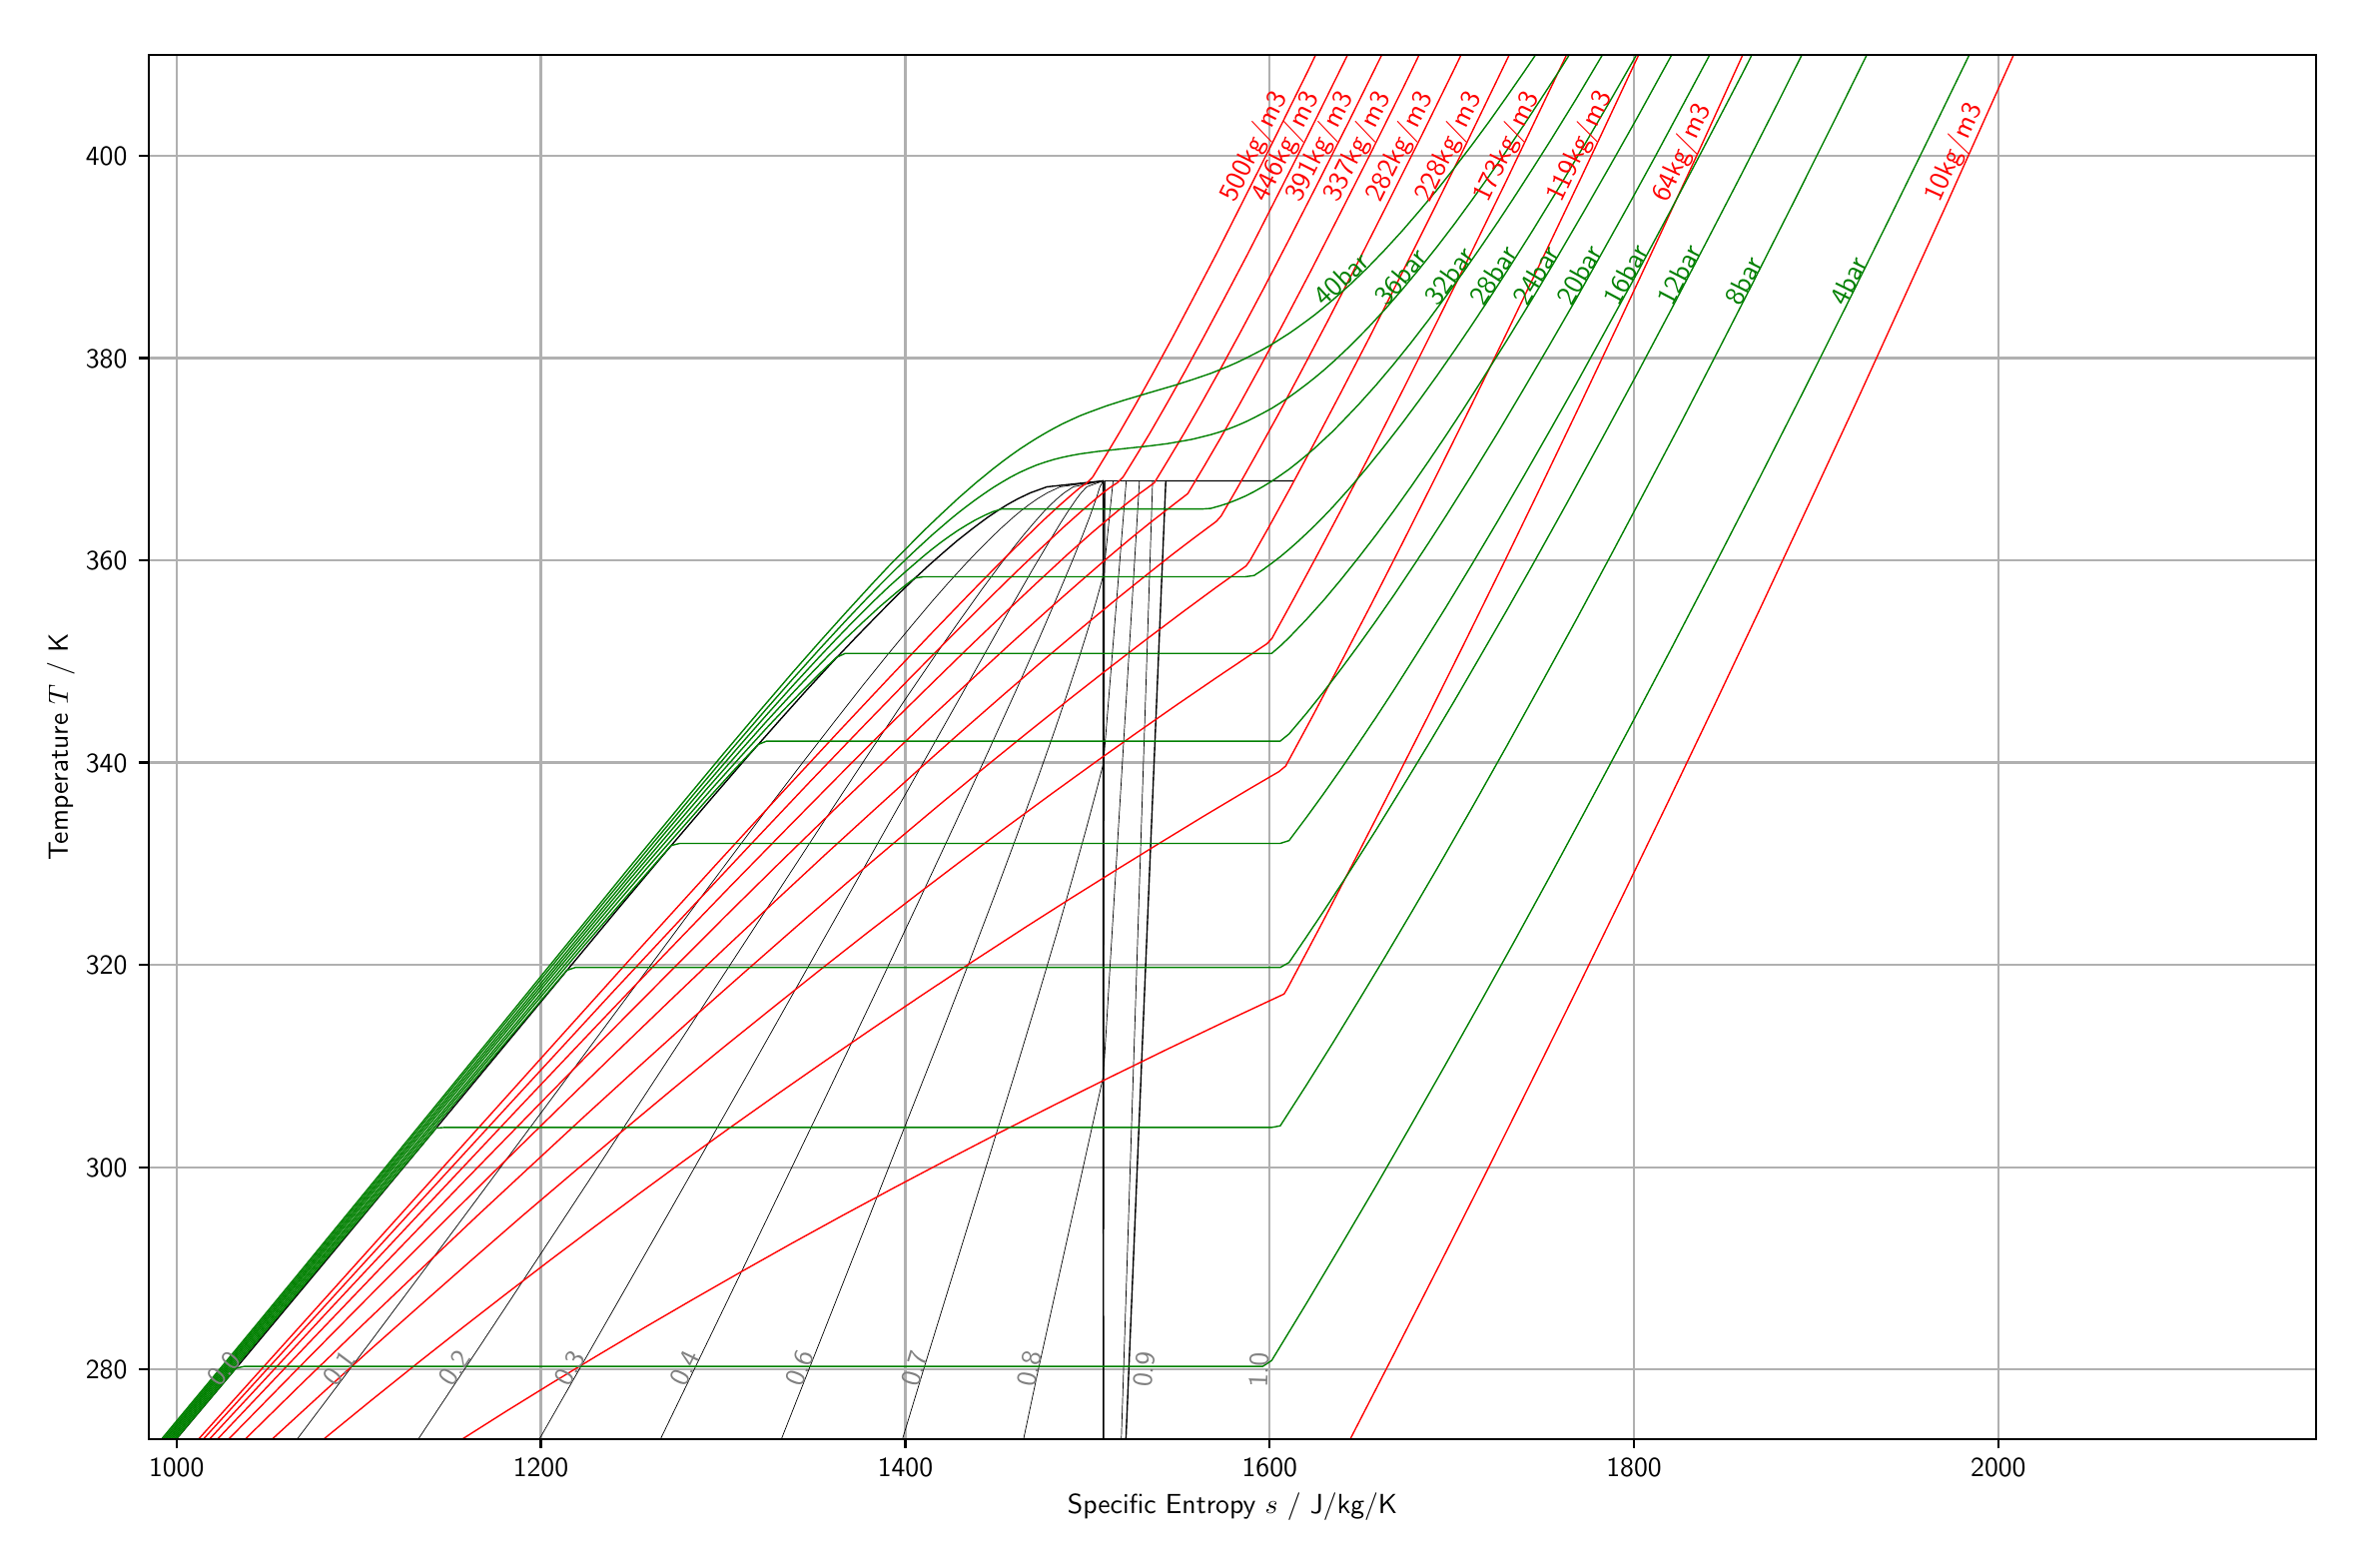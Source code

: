 \begingroup%
\makeatletter%
\begin{pgfpicture}%
\pgfpathrectangle{\pgfpointorigin}{\pgfqpoint{11.592in}{7.572in}}%
\pgfusepath{use as bounding box, clip}%
\begin{pgfscope}%
\pgfsetbuttcap%
\pgfsetmiterjoin%
\definecolor{currentfill}{rgb}{1.0,1.0,1.0}%
\pgfsetfillcolor{currentfill}%
\pgfsetlinewidth{0.0pt}%
\definecolor{currentstroke}{rgb}{1.0,1.0,1.0}%
\pgfsetstrokecolor{currentstroke}%
\pgfsetdash{}{0pt}%
\pgfpathmoveto{\pgfqpoint{0.0in}{0.0in}}%
\pgfpathlineto{\pgfqpoint{11.592in}{0.0in}}%
\pgfpathlineto{\pgfqpoint{11.592in}{7.572in}}%
\pgfpathlineto{\pgfqpoint{0.0in}{7.572in}}%
\pgfpathclose%
\pgfusepath{fill}%
\end{pgfscope}%
\begin{pgfscope}%
\pgfsetbuttcap%
\pgfsetmiterjoin%
\definecolor{currentfill}{rgb}{1.0,1.0,1.0}%
\pgfsetfillcolor{currentfill}%
\pgfsetlinewidth{0.0pt}%
\definecolor{currentstroke}{rgb}{0.0,0.0,0.0}%
\pgfsetstrokecolor{currentstroke}%
\pgfsetstrokeopacity{0.0}%
\pgfsetdash{}{0pt}%
\pgfpathmoveto{\pgfqpoint{0.607in}{0.507in}}%
\pgfpathlineto{\pgfqpoint{11.457in}{0.507in}}%
\pgfpathlineto{\pgfqpoint{11.457in}{7.437in}}%
\pgfpathlineto{\pgfqpoint{0.607in}{7.437in}}%
\pgfpathclose%
\pgfusepath{fill}%
\end{pgfscope}%
\begin{pgfscope}%
\pgfpathrectangle{\pgfqpoint{0.607in}{0.507in}}{\pgfqpoint{10.85in}{6.93in}}%
\pgfusepath{clip}%
\pgfsetrectcap%
\pgfsetroundjoin%
\pgfsetlinewidth{0.803pt}%
\definecolor{currentstroke}{rgb}{0.69,0.69,0.69}%
\pgfsetstrokecolor{currentstroke}%
\pgfsetdash{}{0pt}%
\pgfpathmoveto{\pgfqpoint{0.745in}{0.507in}}%
\pgfpathlineto{\pgfqpoint{0.745in}{7.437in}}%
\pgfusepath{stroke}%
\end{pgfscope}%
\begin{pgfscope}%
\pgfsetbuttcap%
\pgfsetroundjoin%
\definecolor{currentfill}{rgb}{0.0,0.0,0.0}%
\pgfsetfillcolor{currentfill}%
\pgfsetlinewidth{0.803pt}%
\definecolor{currentstroke}{rgb}{0.0,0.0,0.0}%
\pgfsetstrokecolor{currentstroke}%
\pgfsetdash{}{0pt}%
\pgfsys@defobject{currentmarker}{\pgfqpoint{0.0in}{-0.049in}}{\pgfqpoint{0.0in}{0.0in}}{%
\pgfpathmoveto{\pgfqpoint{0.0in}{0.0in}}%
\pgfpathlineto{\pgfqpoint{0.0in}{-0.049in}}%
\pgfusepath{stroke,fill}%
}%
\begin{pgfscope}%
\pgfsys@transformshift{0.745in}{0.507in}%
\pgfsys@useobject{currentmarker}{}%
\end{pgfscope}%
\end{pgfscope}%
\begin{pgfscope}%
\pgftext[x=0.745in,y=0.41in,,top]{\sffamily\fontsize{10.0}{12.0}\selectfont 1000}%
\end{pgfscope}%
\begin{pgfscope}%
\pgfpathrectangle{\pgfqpoint{0.607in}{0.507in}}{\pgfqpoint{10.85in}{6.93in}}%
\pgfusepath{clip}%
\pgfsetrectcap%
\pgfsetroundjoin%
\pgfsetlinewidth{0.803pt}%
\definecolor{currentstroke}{rgb}{0.69,0.69,0.69}%
\pgfsetstrokecolor{currentstroke}%
\pgfsetdash{}{0pt}%
\pgfpathmoveto{\pgfqpoint{2.569in}{0.507in}}%
\pgfpathlineto{\pgfqpoint{2.569in}{7.437in}}%
\pgfusepath{stroke}%
\end{pgfscope}%
\begin{pgfscope}%
\pgfsetbuttcap%
\pgfsetroundjoin%
\definecolor{currentfill}{rgb}{0.0,0.0,0.0}%
\pgfsetfillcolor{currentfill}%
\pgfsetlinewidth{0.803pt}%
\definecolor{currentstroke}{rgb}{0.0,0.0,0.0}%
\pgfsetstrokecolor{currentstroke}%
\pgfsetdash{}{0pt}%
\pgfsys@defobject{currentmarker}{\pgfqpoint{0.0in}{-0.049in}}{\pgfqpoint{0.0in}{0.0in}}{%
\pgfpathmoveto{\pgfqpoint{0.0in}{0.0in}}%
\pgfpathlineto{\pgfqpoint{0.0in}{-0.049in}}%
\pgfusepath{stroke,fill}%
}%
\begin{pgfscope}%
\pgfsys@transformshift{2.569in}{0.507in}%
\pgfsys@useobject{currentmarker}{}%
\end{pgfscope}%
\end{pgfscope}%
\begin{pgfscope}%
\pgftext[x=2.569in,y=0.41in,,top]{\sffamily\fontsize{10.0}{12.0}\selectfont 1200}%
\end{pgfscope}%
\begin{pgfscope}%
\pgfpathrectangle{\pgfqpoint{0.607in}{0.507in}}{\pgfqpoint{10.85in}{6.93in}}%
\pgfusepath{clip}%
\pgfsetrectcap%
\pgfsetroundjoin%
\pgfsetlinewidth{0.803pt}%
\definecolor{currentstroke}{rgb}{0.69,0.69,0.69}%
\pgfsetstrokecolor{currentstroke}%
\pgfsetdash{}{0pt}%
\pgfpathmoveto{\pgfqpoint{4.394in}{0.507in}}%
\pgfpathlineto{\pgfqpoint{4.394in}{7.437in}}%
\pgfusepath{stroke}%
\end{pgfscope}%
\begin{pgfscope}%
\pgfsetbuttcap%
\pgfsetroundjoin%
\definecolor{currentfill}{rgb}{0.0,0.0,0.0}%
\pgfsetfillcolor{currentfill}%
\pgfsetlinewidth{0.803pt}%
\definecolor{currentstroke}{rgb}{0.0,0.0,0.0}%
\pgfsetstrokecolor{currentstroke}%
\pgfsetdash{}{0pt}%
\pgfsys@defobject{currentmarker}{\pgfqpoint{0.0in}{-0.049in}}{\pgfqpoint{0.0in}{0.0in}}{%
\pgfpathmoveto{\pgfqpoint{0.0in}{0.0in}}%
\pgfpathlineto{\pgfqpoint{0.0in}{-0.049in}}%
\pgfusepath{stroke,fill}%
}%
\begin{pgfscope}%
\pgfsys@transformshift{4.394in}{0.507in}%
\pgfsys@useobject{currentmarker}{}%
\end{pgfscope}%
\end{pgfscope}%
\begin{pgfscope}%
\pgftext[x=4.394in,y=0.41in,,top]{\sffamily\fontsize{10.0}{12.0}\selectfont 1400}%
\end{pgfscope}%
\begin{pgfscope}%
\pgfpathrectangle{\pgfqpoint{0.607in}{0.507in}}{\pgfqpoint{10.85in}{6.93in}}%
\pgfusepath{clip}%
\pgfsetrectcap%
\pgfsetroundjoin%
\pgfsetlinewidth{0.803pt}%
\definecolor{currentstroke}{rgb}{0.69,0.69,0.69}%
\pgfsetstrokecolor{currentstroke}%
\pgfsetdash{}{0pt}%
\pgfpathmoveto{\pgfqpoint{6.218in}{0.507in}}%
\pgfpathlineto{\pgfqpoint{6.218in}{7.437in}}%
\pgfusepath{stroke}%
\end{pgfscope}%
\begin{pgfscope}%
\pgfsetbuttcap%
\pgfsetroundjoin%
\definecolor{currentfill}{rgb}{0.0,0.0,0.0}%
\pgfsetfillcolor{currentfill}%
\pgfsetlinewidth{0.803pt}%
\definecolor{currentstroke}{rgb}{0.0,0.0,0.0}%
\pgfsetstrokecolor{currentstroke}%
\pgfsetdash{}{0pt}%
\pgfsys@defobject{currentmarker}{\pgfqpoint{0.0in}{-0.049in}}{\pgfqpoint{0.0in}{0.0in}}{%
\pgfpathmoveto{\pgfqpoint{0.0in}{0.0in}}%
\pgfpathlineto{\pgfqpoint{0.0in}{-0.049in}}%
\pgfusepath{stroke,fill}%
}%
\begin{pgfscope}%
\pgfsys@transformshift{6.218in}{0.507in}%
\pgfsys@useobject{currentmarker}{}%
\end{pgfscope}%
\end{pgfscope}%
\begin{pgfscope}%
\pgftext[x=6.218in,y=0.41in,,top]{\sffamily\fontsize{10.0}{12.0}\selectfont 1600}%
\end{pgfscope}%
\begin{pgfscope}%
\pgfpathrectangle{\pgfqpoint{0.607in}{0.507in}}{\pgfqpoint{10.85in}{6.93in}}%
\pgfusepath{clip}%
\pgfsetrectcap%
\pgfsetroundjoin%
\pgfsetlinewidth{0.803pt}%
\definecolor{currentstroke}{rgb}{0.69,0.69,0.69}%
\pgfsetstrokecolor{currentstroke}%
\pgfsetdash{}{0pt}%
\pgfpathmoveto{\pgfqpoint{8.042in}{0.507in}}%
\pgfpathlineto{\pgfqpoint{8.042in}{7.437in}}%
\pgfusepath{stroke}%
\end{pgfscope}%
\begin{pgfscope}%
\pgfsetbuttcap%
\pgfsetroundjoin%
\definecolor{currentfill}{rgb}{0.0,0.0,0.0}%
\pgfsetfillcolor{currentfill}%
\pgfsetlinewidth{0.803pt}%
\definecolor{currentstroke}{rgb}{0.0,0.0,0.0}%
\pgfsetstrokecolor{currentstroke}%
\pgfsetdash{}{0pt}%
\pgfsys@defobject{currentmarker}{\pgfqpoint{0.0in}{-0.049in}}{\pgfqpoint{0.0in}{0.0in}}{%
\pgfpathmoveto{\pgfqpoint{0.0in}{0.0in}}%
\pgfpathlineto{\pgfqpoint{0.0in}{-0.049in}}%
\pgfusepath{stroke,fill}%
}%
\begin{pgfscope}%
\pgfsys@transformshift{8.042in}{0.507in}%
\pgfsys@useobject{currentmarker}{}%
\end{pgfscope}%
\end{pgfscope}%
\begin{pgfscope}%
\pgftext[x=8.042in,y=0.41in,,top]{\sffamily\fontsize{10.0}{12.0}\selectfont 1800}%
\end{pgfscope}%
\begin{pgfscope}%
\pgfpathrectangle{\pgfqpoint{0.607in}{0.507in}}{\pgfqpoint{10.85in}{6.93in}}%
\pgfusepath{clip}%
\pgfsetrectcap%
\pgfsetroundjoin%
\pgfsetlinewidth{0.803pt}%
\definecolor{currentstroke}{rgb}{0.69,0.69,0.69}%
\pgfsetstrokecolor{currentstroke}%
\pgfsetdash{}{0pt}%
\pgfpathmoveto{\pgfqpoint{9.866in}{0.507in}}%
\pgfpathlineto{\pgfqpoint{9.866in}{7.437in}}%
\pgfusepath{stroke}%
\end{pgfscope}%
\begin{pgfscope}%
\pgfsetbuttcap%
\pgfsetroundjoin%
\definecolor{currentfill}{rgb}{0.0,0.0,0.0}%
\pgfsetfillcolor{currentfill}%
\pgfsetlinewidth{0.803pt}%
\definecolor{currentstroke}{rgb}{0.0,0.0,0.0}%
\pgfsetstrokecolor{currentstroke}%
\pgfsetdash{}{0pt}%
\pgfsys@defobject{currentmarker}{\pgfqpoint{0.0in}{-0.049in}}{\pgfqpoint{0.0in}{0.0in}}{%
\pgfpathmoveto{\pgfqpoint{0.0in}{0.0in}}%
\pgfpathlineto{\pgfqpoint{0.0in}{-0.049in}}%
\pgfusepath{stroke,fill}%
}%
\begin{pgfscope}%
\pgfsys@transformshift{9.866in}{0.507in}%
\pgfsys@useobject{currentmarker}{}%
\end{pgfscope}%
\end{pgfscope}%
\begin{pgfscope}%
\pgftext[x=9.866in,y=0.41in,,top]{\sffamily\fontsize{10.0}{12.0}\selectfont 2000}%
\end{pgfscope}%
\begin{pgfscope}%
\pgftext[x=6.032in,y=0.235in,,top]{\sffamily\fontsize{10.0}{12.0}\selectfont Specific Entropy \(\displaystyle s\) / J/kg/K}%
\end{pgfscope}%
\begin{pgfscope}%
\pgfpathrectangle{\pgfqpoint{0.607in}{0.507in}}{\pgfqpoint{10.85in}{6.93in}}%
\pgfusepath{clip}%
\pgfsetrectcap%
\pgfsetroundjoin%
\pgfsetlinewidth{0.803pt}%
\definecolor{currentstroke}{rgb}{0.69,0.69,0.69}%
\pgfsetstrokecolor{currentstroke}%
\pgfsetdash{}{0pt}%
\pgfpathmoveto{\pgfqpoint{0.607in}{0.854in}}%
\pgfpathlineto{\pgfqpoint{11.457in}{0.854in}}%
\pgfusepath{stroke}%
\end{pgfscope}%
\begin{pgfscope}%
\pgfsetbuttcap%
\pgfsetroundjoin%
\definecolor{currentfill}{rgb}{0.0,0.0,0.0}%
\pgfsetfillcolor{currentfill}%
\pgfsetlinewidth{0.803pt}%
\definecolor{currentstroke}{rgb}{0.0,0.0,0.0}%
\pgfsetstrokecolor{currentstroke}%
\pgfsetdash{}{0pt}%
\pgfsys@defobject{currentmarker}{\pgfqpoint{-0.049in}{0.0in}}{\pgfqpoint{0.0in}{0.0in}}{%
\pgfpathmoveto{\pgfqpoint{0.0in}{0.0in}}%
\pgfpathlineto{\pgfqpoint{-0.049in}{0.0in}}%
\pgfusepath{stroke,fill}%
}%
\begin{pgfscope}%
\pgfsys@transformshift{0.607in}{0.854in}%
\pgfsys@useobject{currentmarker}{}%
\end{pgfscope}%
\end{pgfscope}%
\begin{pgfscope}%
\pgftext[x=0.291in,y=0.806in,left,base]{\sffamily\fontsize{10.0}{12.0}\selectfont 280}%
\end{pgfscope}%
\begin{pgfscope}%
\pgfpathrectangle{\pgfqpoint{0.607in}{0.507in}}{\pgfqpoint{10.85in}{6.93in}}%
\pgfusepath{clip}%
\pgfsetrectcap%
\pgfsetroundjoin%
\pgfsetlinewidth{0.803pt}%
\definecolor{currentstroke}{rgb}{0.69,0.69,0.69}%
\pgfsetstrokecolor{currentstroke}%
\pgfsetdash{}{0pt}%
\pgfpathmoveto{\pgfqpoint{0.607in}{1.867in}}%
\pgfpathlineto{\pgfqpoint{11.457in}{1.867in}}%
\pgfusepath{stroke}%
\end{pgfscope}%
\begin{pgfscope}%
\pgfsetbuttcap%
\pgfsetroundjoin%
\definecolor{currentfill}{rgb}{0.0,0.0,0.0}%
\pgfsetfillcolor{currentfill}%
\pgfsetlinewidth{0.803pt}%
\definecolor{currentstroke}{rgb}{0.0,0.0,0.0}%
\pgfsetstrokecolor{currentstroke}%
\pgfsetdash{}{0pt}%
\pgfsys@defobject{currentmarker}{\pgfqpoint{-0.049in}{0.0in}}{\pgfqpoint{0.0in}{0.0in}}{%
\pgfpathmoveto{\pgfqpoint{0.0in}{0.0in}}%
\pgfpathlineto{\pgfqpoint{-0.049in}{0.0in}}%
\pgfusepath{stroke,fill}%
}%
\begin{pgfscope}%
\pgfsys@transformshift{0.607in}{1.867in}%
\pgfsys@useobject{currentmarker}{}%
\end{pgfscope}%
\end{pgfscope}%
\begin{pgfscope}%
\pgftext[x=0.291in,y=1.819in,left,base]{\sffamily\fontsize{10.0}{12.0}\selectfont 300}%
\end{pgfscope}%
\begin{pgfscope}%
\pgfpathrectangle{\pgfqpoint{0.607in}{0.507in}}{\pgfqpoint{10.85in}{6.93in}}%
\pgfusepath{clip}%
\pgfsetrectcap%
\pgfsetroundjoin%
\pgfsetlinewidth{0.803pt}%
\definecolor{currentstroke}{rgb}{0.69,0.69,0.69}%
\pgfsetstrokecolor{currentstroke}%
\pgfsetdash{}{0pt}%
\pgfpathmoveto{\pgfqpoint{0.607in}{2.88in}}%
\pgfpathlineto{\pgfqpoint{11.457in}{2.88in}}%
\pgfusepath{stroke}%
\end{pgfscope}%
\begin{pgfscope}%
\pgfsetbuttcap%
\pgfsetroundjoin%
\definecolor{currentfill}{rgb}{0.0,0.0,0.0}%
\pgfsetfillcolor{currentfill}%
\pgfsetlinewidth{0.803pt}%
\definecolor{currentstroke}{rgb}{0.0,0.0,0.0}%
\pgfsetstrokecolor{currentstroke}%
\pgfsetdash{}{0pt}%
\pgfsys@defobject{currentmarker}{\pgfqpoint{-0.049in}{0.0in}}{\pgfqpoint{0.0in}{0.0in}}{%
\pgfpathmoveto{\pgfqpoint{0.0in}{0.0in}}%
\pgfpathlineto{\pgfqpoint{-0.049in}{0.0in}}%
\pgfusepath{stroke,fill}%
}%
\begin{pgfscope}%
\pgfsys@transformshift{0.607in}{2.88in}%
\pgfsys@useobject{currentmarker}{}%
\end{pgfscope}%
\end{pgfscope}%
\begin{pgfscope}%
\pgftext[x=0.291in,y=2.832in,left,base]{\sffamily\fontsize{10.0}{12.0}\selectfont 320}%
\end{pgfscope}%
\begin{pgfscope}%
\pgfpathrectangle{\pgfqpoint{0.607in}{0.507in}}{\pgfqpoint{10.85in}{6.93in}}%
\pgfusepath{clip}%
\pgfsetrectcap%
\pgfsetroundjoin%
\pgfsetlinewidth{0.803pt}%
\definecolor{currentstroke}{rgb}{0.69,0.69,0.69}%
\pgfsetstrokecolor{currentstroke}%
\pgfsetdash{}{0pt}%
\pgfpathmoveto{\pgfqpoint{0.607in}{3.893in}}%
\pgfpathlineto{\pgfqpoint{11.457in}{3.893in}}%
\pgfusepath{stroke}%
\end{pgfscope}%
\begin{pgfscope}%
\pgfsetbuttcap%
\pgfsetroundjoin%
\definecolor{currentfill}{rgb}{0.0,0.0,0.0}%
\pgfsetfillcolor{currentfill}%
\pgfsetlinewidth{0.803pt}%
\definecolor{currentstroke}{rgb}{0.0,0.0,0.0}%
\pgfsetstrokecolor{currentstroke}%
\pgfsetdash{}{0pt}%
\pgfsys@defobject{currentmarker}{\pgfqpoint{-0.049in}{0.0in}}{\pgfqpoint{0.0in}{0.0in}}{%
\pgfpathmoveto{\pgfqpoint{0.0in}{0.0in}}%
\pgfpathlineto{\pgfqpoint{-0.049in}{0.0in}}%
\pgfusepath{stroke,fill}%
}%
\begin{pgfscope}%
\pgfsys@transformshift{0.607in}{3.893in}%
\pgfsys@useobject{currentmarker}{}%
\end{pgfscope}%
\end{pgfscope}%
\begin{pgfscope}%
\pgftext[x=0.291in,y=3.844in,left,base]{\sffamily\fontsize{10.0}{12.0}\selectfont 340}%
\end{pgfscope}%
\begin{pgfscope}%
\pgfpathrectangle{\pgfqpoint{0.607in}{0.507in}}{\pgfqpoint{10.85in}{6.93in}}%
\pgfusepath{clip}%
\pgfsetrectcap%
\pgfsetroundjoin%
\pgfsetlinewidth{0.803pt}%
\definecolor{currentstroke}{rgb}{0.69,0.69,0.69}%
\pgfsetstrokecolor{currentstroke}%
\pgfsetdash{}{0pt}%
\pgfpathmoveto{\pgfqpoint{0.607in}{4.905in}}%
\pgfpathlineto{\pgfqpoint{11.457in}{4.905in}}%
\pgfusepath{stroke}%
\end{pgfscope}%
\begin{pgfscope}%
\pgfsetbuttcap%
\pgfsetroundjoin%
\definecolor{currentfill}{rgb}{0.0,0.0,0.0}%
\pgfsetfillcolor{currentfill}%
\pgfsetlinewidth{0.803pt}%
\definecolor{currentstroke}{rgb}{0.0,0.0,0.0}%
\pgfsetstrokecolor{currentstroke}%
\pgfsetdash{}{0pt}%
\pgfsys@defobject{currentmarker}{\pgfqpoint{-0.049in}{0.0in}}{\pgfqpoint{0.0in}{0.0in}}{%
\pgfpathmoveto{\pgfqpoint{0.0in}{0.0in}}%
\pgfpathlineto{\pgfqpoint{-0.049in}{0.0in}}%
\pgfusepath{stroke,fill}%
}%
\begin{pgfscope}%
\pgfsys@transformshift{0.607in}{4.905in}%
\pgfsys@useobject{currentmarker}{}%
\end{pgfscope}%
\end{pgfscope}%
\begin{pgfscope}%
\pgftext[x=0.291in,y=4.857in,left,base]{\sffamily\fontsize{10.0}{12.0}\selectfont 360}%
\end{pgfscope}%
\begin{pgfscope}%
\pgfpathrectangle{\pgfqpoint{0.607in}{0.507in}}{\pgfqpoint{10.85in}{6.93in}}%
\pgfusepath{clip}%
\pgfsetrectcap%
\pgfsetroundjoin%
\pgfsetlinewidth{0.803pt}%
\definecolor{currentstroke}{rgb}{0.69,0.69,0.69}%
\pgfsetstrokecolor{currentstroke}%
\pgfsetdash{}{0pt}%
\pgfpathmoveto{\pgfqpoint{0.607in}{5.918in}}%
\pgfpathlineto{\pgfqpoint{11.457in}{5.918in}}%
\pgfusepath{stroke}%
\end{pgfscope}%
\begin{pgfscope}%
\pgfsetbuttcap%
\pgfsetroundjoin%
\definecolor{currentfill}{rgb}{0.0,0.0,0.0}%
\pgfsetfillcolor{currentfill}%
\pgfsetlinewidth{0.803pt}%
\definecolor{currentstroke}{rgb}{0.0,0.0,0.0}%
\pgfsetstrokecolor{currentstroke}%
\pgfsetdash{}{0pt}%
\pgfsys@defobject{currentmarker}{\pgfqpoint{-0.049in}{0.0in}}{\pgfqpoint{0.0in}{0.0in}}{%
\pgfpathmoveto{\pgfqpoint{0.0in}{0.0in}}%
\pgfpathlineto{\pgfqpoint{-0.049in}{0.0in}}%
\pgfusepath{stroke,fill}%
}%
\begin{pgfscope}%
\pgfsys@transformshift{0.607in}{5.918in}%
\pgfsys@useobject{currentmarker}{}%
\end{pgfscope}%
\end{pgfscope}%
\begin{pgfscope}%
\pgftext[x=0.291in,y=5.87in,left,base]{\sffamily\fontsize{10.0}{12.0}\selectfont 380}%
\end{pgfscope}%
\begin{pgfscope}%
\pgfpathrectangle{\pgfqpoint{0.607in}{0.507in}}{\pgfqpoint{10.85in}{6.93in}}%
\pgfusepath{clip}%
\pgfsetrectcap%
\pgfsetroundjoin%
\pgfsetlinewidth{0.803pt}%
\definecolor{currentstroke}{rgb}{0.69,0.69,0.69}%
\pgfsetstrokecolor{currentstroke}%
\pgfsetdash{}{0pt}%
\pgfpathmoveto{\pgfqpoint{0.607in}{6.931in}}%
\pgfpathlineto{\pgfqpoint{11.457in}{6.931in}}%
\pgfusepath{stroke}%
\end{pgfscope}%
\begin{pgfscope}%
\pgfsetbuttcap%
\pgfsetroundjoin%
\definecolor{currentfill}{rgb}{0.0,0.0,0.0}%
\pgfsetfillcolor{currentfill}%
\pgfsetlinewidth{0.803pt}%
\definecolor{currentstroke}{rgb}{0.0,0.0,0.0}%
\pgfsetstrokecolor{currentstroke}%
\pgfsetdash{}{0pt}%
\pgfsys@defobject{currentmarker}{\pgfqpoint{-0.049in}{0.0in}}{\pgfqpoint{0.0in}{0.0in}}{%
\pgfpathmoveto{\pgfqpoint{0.0in}{0.0in}}%
\pgfpathlineto{\pgfqpoint{-0.049in}{0.0in}}%
\pgfusepath{stroke,fill}%
}%
\begin{pgfscope}%
\pgfsys@transformshift{0.607in}{6.931in}%
\pgfsys@useobject{currentmarker}{}%
\end{pgfscope}%
\end{pgfscope}%
\begin{pgfscope}%
\pgftext[x=0.291in,y=6.883in,left,base]{\sffamily\fontsize{10.0}{12.0}\selectfont 400}%
\end{pgfscope}%
\begin{pgfscope}%
\pgftext[x=0.235in,y=3.972in,,bottom,rotate=90.0]{\sffamily\fontsize{10.0}{12.0}\selectfont Temperature \(\displaystyle T\) / K}%
\end{pgfscope}%
\begin{pgfscope}%
\pgfpathrectangle{\pgfqpoint{0.607in}{0.507in}}{\pgfqpoint{10.85in}{6.93in}}%
\pgfusepath{clip}%
\pgfsetrectcap%
\pgfsetroundjoin%
\pgfsetlinewidth{0.502pt}%
\definecolor{currentstroke}{rgb}{0.0,0.0,0.0}%
\pgfsetstrokecolor{currentstroke}%
\pgfsetdash{}{0pt}%
\pgfpathmoveto{\pgfqpoint{5.384in}{5.303in}}%
\pgfpathlineto{\pgfqpoint{5.384in}{4.554in}}%
\pgfpathlineto{\pgfqpoint{5.384in}{3.806in}}%
\pgfpathlineto{\pgfqpoint{5.385in}{3.057in}}%
\pgfpathlineto{\pgfqpoint{5.385in}{2.308in}}%
\pgfpathlineto{\pgfqpoint{5.385in}{1.559in}}%
\pgfpathlineto{\pgfqpoint{5.386in}{0.811in}}%
\pgfpathlineto{\pgfqpoint{5.386in}{0.497in}}%
\pgfusepath{stroke}%
\end{pgfscope}%
\begin{pgfscope}%
\pgfpathrectangle{\pgfqpoint{0.607in}{0.507in}}{\pgfqpoint{10.85in}{6.93in}}%
\pgfusepath{clip}%
\pgfsetrectcap%
\pgfsetroundjoin%
\pgfsetlinewidth{0.502pt}%
\definecolor{currentstroke}{rgb}{0.0,0.0,0.0}%
\pgfsetstrokecolor{currentstroke}%
\pgfsetdash{}{0pt}%
\pgfpathmoveto{\pgfqpoint{0.737in}{0.497in}}%
\pgfpathlineto{\pgfqpoint{1.087in}{0.913in}}%
\pgfpathlineto{\pgfqpoint{1.489in}{1.394in}}%
\pgfpathlineto{\pgfqpoint{1.964in}{1.965in}}%
\pgfpathlineto{\pgfqpoint{2.962in}{3.168in}}%
\pgfpathlineto{\pgfqpoint{3.215in}{3.469in}}%
\pgfpathlineto{\pgfqpoint{3.42in}{3.709in}}%
\pgfpathlineto{\pgfqpoint{3.602in}{3.92in}}%
\pgfpathlineto{\pgfqpoint{3.761in}{4.1in}}%
\pgfpathlineto{\pgfqpoint{3.896in}{4.251in}}%
\pgfpathlineto{\pgfqpoint{4.034in}{4.401in}}%
\pgfpathlineto{\pgfqpoint{4.148in}{4.521in}}%
\pgfpathlineto{\pgfqpoint{4.265in}{4.641in}}%
\pgfpathlineto{\pgfqpoint{4.355in}{4.732in}}%
\pgfpathlineto{\pgfqpoint{4.449in}{4.822in}}%
\pgfpathlineto{\pgfqpoint{4.514in}{4.882in}}%
\pgfpathlineto{\pgfqpoint{4.582in}{4.942in}}%
\pgfpathlineto{\pgfqpoint{4.652in}{5.002in}}%
\pgfpathlineto{\pgfqpoint{4.728in}{5.062in}}%
\pgfpathlineto{\pgfqpoint{4.768in}{5.092in}}%
\pgfpathlineto{\pgfqpoint{4.81in}{5.123in}}%
\pgfpathlineto{\pgfqpoint{4.855in}{5.153in}}%
\pgfpathlineto{\pgfqpoint{4.903in}{5.183in}}%
\pgfpathlineto{\pgfqpoint{4.957in}{5.213in}}%
\pgfpathlineto{\pgfqpoint{5.02in}{5.243in}}%
\pgfpathlineto{\pgfqpoint{5.103in}{5.273in}}%
\pgfpathlineto{\pgfqpoint{5.384in}{5.303in}}%
\pgfpathlineto{\pgfqpoint{5.384in}{5.303in}}%
\pgfusepath{stroke}%
\end{pgfscope}%
\begin{pgfscope}%
\pgfpathrectangle{\pgfqpoint{0.607in}{0.507in}}{\pgfqpoint{10.85in}{6.93in}}%
\pgfusepath{clip}%
\pgfsetrectcap%
\pgfsetroundjoin%
\pgfsetlinewidth{0.251pt}%
\definecolor{currentstroke}{rgb}{0.0,0.0,0.0}%
\pgfsetstrokecolor{currentstroke}%
\pgfsetdash{}{0pt}%
\pgfpathmoveto{\pgfqpoint{1.343in}{0.497in}}%
\pgfpathlineto{\pgfqpoint{1.724in}{1.003in}}%
\pgfpathlineto{\pgfqpoint{2.128in}{1.544in}}%
\pgfpathlineto{\pgfqpoint{2.62in}{2.206in}}%
\pgfpathlineto{\pgfqpoint{3.423in}{3.288in}}%
\pgfpathlineto{\pgfqpoint{3.671in}{3.619in}}%
\pgfpathlineto{\pgfqpoint{3.878in}{3.89in}}%
\pgfpathlineto{\pgfqpoint{4.041in}{4.1in}}%
\pgfpathlineto{\pgfqpoint{4.183in}{4.281in}}%
\pgfpathlineto{\pgfqpoint{4.304in}{4.431in}}%
\pgfpathlineto{\pgfqpoint{4.428in}{4.581in}}%
\pgfpathlineto{\pgfqpoint{4.53in}{4.702in}}%
\pgfpathlineto{\pgfqpoint{4.609in}{4.792in}}%
\pgfpathlineto{\pgfqpoint{4.691in}{4.882in}}%
\pgfpathlineto{\pgfqpoint{4.748in}{4.942in}}%
\pgfpathlineto{\pgfqpoint{4.807in}{5.002in}}%
\pgfpathlineto{\pgfqpoint{4.869in}{5.062in}}%
\pgfpathlineto{\pgfqpoint{4.937in}{5.123in}}%
\pgfpathlineto{\pgfqpoint{4.973in}{5.153in}}%
\pgfpathlineto{\pgfqpoint{5.012in}{5.183in}}%
\pgfpathlineto{\pgfqpoint{5.055in}{5.213in}}%
\pgfpathlineto{\pgfqpoint{5.105in}{5.243in}}%
\pgfpathlineto{\pgfqpoint{5.169in}{5.273in}}%
\pgfpathlineto{\pgfqpoint{5.384in}{5.303in}}%
\pgfpathlineto{\pgfqpoint{5.385in}{1.559in}}%
\pgfpathlineto{\pgfqpoint{5.385in}{1.559in}}%
\pgfusepath{stroke}%
\end{pgfscope}%
\begin{pgfscope}%
\pgfpathrectangle{\pgfqpoint{0.607in}{0.507in}}{\pgfqpoint{10.85in}{6.93in}}%
\pgfusepath{clip}%
\pgfsetrectcap%
\pgfsetroundjoin%
\pgfsetlinewidth{0.251pt}%
\definecolor{currentstroke}{rgb}{0.0,0.0,0.0}%
\pgfsetstrokecolor{currentstroke}%
\pgfsetdash{}{0pt}%
\pgfpathmoveto{\pgfqpoint{1.95in}{0.497in}}%
\pgfpathlineto{\pgfqpoint{2.385in}{1.154in}}%
\pgfpathlineto{\pgfqpoint{2.82in}{1.815in}}%
\pgfpathlineto{\pgfqpoint{3.273in}{2.507in}}%
\pgfpathlineto{\pgfqpoint{4.0in}{3.619in}}%
\pgfpathlineto{\pgfqpoint{4.219in}{3.95in}}%
\pgfpathlineto{\pgfqpoint{4.401in}{4.22in}}%
\pgfpathlineto{\pgfqpoint{4.545in}{4.431in}}%
\pgfpathlineto{\pgfqpoint{4.671in}{4.611in}}%
\pgfpathlineto{\pgfqpoint{4.779in}{4.762in}}%
\pgfpathlineto{\pgfqpoint{4.868in}{4.882in}}%
\pgfpathlineto{\pgfqpoint{4.938in}{4.972in}}%
\pgfpathlineto{\pgfqpoint{4.986in}{5.032in}}%
\pgfpathlineto{\pgfqpoint{5.037in}{5.092in}}%
\pgfpathlineto{\pgfqpoint{5.091in}{5.153in}}%
\pgfpathlineto{\pgfqpoint{5.121in}{5.183in}}%
\pgfpathlineto{\pgfqpoint{5.153in}{5.213in}}%
\pgfpathlineto{\pgfqpoint{5.189in}{5.243in}}%
\pgfpathlineto{\pgfqpoint{5.235in}{5.273in}}%
\pgfpathlineto{\pgfqpoint{5.385in}{5.303in}}%
\pgfpathlineto{\pgfqpoint{5.385in}{1.559in}}%
\pgfpathlineto{\pgfqpoint{5.385in}{1.559in}}%
\pgfusepath{stroke}%
\end{pgfscope}%
\begin{pgfscope}%
\pgfpathrectangle{\pgfqpoint{0.607in}{0.507in}}{\pgfqpoint{10.85in}{6.93in}}%
\pgfusepath{clip}%
\pgfsetrectcap%
\pgfsetroundjoin%
\pgfsetlinewidth{0.251pt}%
\definecolor{currentstroke}{rgb}{0.0,0.0,0.0}%
\pgfsetstrokecolor{currentstroke}%
\pgfsetdash{}{0pt}%
\pgfpathmoveto{\pgfqpoint{2.557in}{0.497in}}%
\pgfpathlineto{\pgfqpoint{3.225in}{1.665in}}%
\pgfpathlineto{\pgfqpoint{3.601in}{2.326in}}%
\pgfpathlineto{\pgfqpoint{3.957in}{2.958in}}%
\pgfpathlineto{\pgfqpoint{4.906in}{4.641in}}%
\pgfpathlineto{\pgfqpoint{5.027in}{4.852in}}%
\pgfpathlineto{\pgfqpoint{5.116in}{5.002in}}%
\pgfpathlineto{\pgfqpoint{5.171in}{5.092in}}%
\pgfpathlineto{\pgfqpoint{5.21in}{5.153in}}%
\pgfpathlineto{\pgfqpoint{5.251in}{5.213in}}%
\pgfpathlineto{\pgfqpoint{5.274in}{5.243in}}%
\pgfpathlineto{\pgfqpoint{5.302in}{5.273in}}%
\pgfpathlineto{\pgfqpoint{5.385in}{5.303in}}%
\pgfpathlineto{\pgfqpoint{5.385in}{1.559in}}%
\pgfpathlineto{\pgfqpoint{5.385in}{1.559in}}%
\pgfusepath{stroke}%
\end{pgfscope}%
\begin{pgfscope}%
\pgfpathrectangle{\pgfqpoint{0.607in}{0.507in}}{\pgfqpoint{10.85in}{6.93in}}%
\pgfusepath{clip}%
\pgfsetrectcap%
\pgfsetroundjoin%
\pgfsetlinewidth{0.251pt}%
\definecolor{currentstroke}{rgb}{0.0,0.0,0.0}%
\pgfsetstrokecolor{currentstroke}%
\pgfsetdash{}{0pt}%
\pgfpathmoveto{\pgfqpoint{3.164in}{0.497in}}%
\pgfpathlineto{\pgfqpoint{3.598in}{1.394in}}%
\pgfpathlineto{\pgfqpoint{3.975in}{2.176in}}%
\pgfpathlineto{\pgfqpoint{4.234in}{2.717in}}%
\pgfpathlineto{\pgfqpoint{4.447in}{3.168in}}%
\pgfpathlineto{\pgfqpoint{4.644in}{3.589in}}%
\pgfpathlineto{\pgfqpoint{4.81in}{3.95in}}%
\pgfpathlineto{\pgfqpoint{4.947in}{4.251in}}%
\pgfpathlineto{\pgfqpoint{5.067in}{4.521in}}%
\pgfpathlineto{\pgfqpoint{5.158in}{4.732in}}%
\pgfpathlineto{\pgfqpoint{5.234in}{4.912in}}%
\pgfpathlineto{\pgfqpoint{5.282in}{5.032in}}%
\pgfpathlineto{\pgfqpoint{5.317in}{5.123in}}%
\pgfpathlineto{\pgfqpoint{5.349in}{5.213in}}%
\pgfpathlineto{\pgfqpoint{5.368in}{5.273in}}%
\pgfpathlineto{\pgfqpoint{5.385in}{5.303in}}%
\pgfpathlineto{\pgfqpoint{5.385in}{1.559in}}%
\pgfpathlineto{\pgfqpoint{5.385in}{1.559in}}%
\pgfusepath{stroke}%
\end{pgfscope}%
\begin{pgfscope}%
\pgfpathrectangle{\pgfqpoint{0.607in}{0.507in}}{\pgfqpoint{10.85in}{6.93in}}%
\pgfusepath{clip}%
\pgfsetrectcap%
\pgfsetroundjoin%
\pgfsetlinewidth{0.251pt}%
\definecolor{currentstroke}{rgb}{0.0,0.0,0.0}%
\pgfsetstrokecolor{currentstroke}%
\pgfsetdash{}{0pt}%
\pgfpathmoveto{\pgfqpoint{3.77in}{0.497in}}%
\pgfpathlineto{\pgfqpoint{3.97in}{1.003in}}%
\pgfpathlineto{\pgfqpoint{4.564in}{2.507in}}%
\pgfpathlineto{\pgfqpoint{4.715in}{2.897in}}%
\pgfpathlineto{\pgfqpoint{4.841in}{3.228in}}%
\pgfpathlineto{\pgfqpoint{4.953in}{3.529in}}%
\pgfpathlineto{\pgfqpoint{5.052in}{3.8in}}%
\pgfpathlineto{\pgfqpoint{5.137in}{4.04in}}%
\pgfpathlineto{\pgfqpoint{5.209in}{4.251in}}%
\pgfpathlineto{\pgfqpoint{5.268in}{4.431in}}%
\pgfpathlineto{\pgfqpoint{5.315in}{4.581in}}%
\pgfpathlineto{\pgfqpoint{5.35in}{4.702in}}%
\pgfpathlineto{\pgfqpoint{5.383in}{4.822in}}%
\pgfpathlineto{\pgfqpoint{5.391in}{5.303in}}%
\pgfpathlineto{\pgfqpoint{5.448in}{5.303in}}%
\pgfpathlineto{\pgfqpoint{5.434in}{5.303in}}%
\pgfpathlineto{\pgfqpoint{5.386in}{4.831in}}%
\pgfpathlineto{\pgfqpoint{5.385in}{1.559in}}%
\pgfpathlineto{\pgfqpoint{5.385in}{1.559in}}%
\pgfusepath{stroke}%
\end{pgfscope}%
\begin{pgfscope}%
\pgfpathrectangle{\pgfqpoint{0.607in}{0.507in}}{\pgfqpoint{10.85in}{6.93in}}%
\pgfusepath{clip}%
\pgfsetrectcap%
\pgfsetroundjoin%
\pgfsetlinewidth{0.251pt}%
\definecolor{currentstroke}{rgb}{0.0,0.0,0.0}%
\pgfsetstrokecolor{currentstroke}%
\pgfsetdash{}{0pt}%
\pgfpathmoveto{\pgfqpoint{4.377in}{0.497in}}%
\pgfpathlineto{\pgfqpoint{4.494in}{0.883in}}%
\pgfpathlineto{\pgfqpoint{4.661in}{1.424in}}%
\pgfpathlineto{\pgfqpoint{4.939in}{2.326in}}%
\pgfpathlineto{\pgfqpoint{5.057in}{2.717in}}%
\pgfpathlineto{\pgfqpoint{5.155in}{3.048in}}%
\pgfpathlineto{\pgfqpoint{5.232in}{3.318in}}%
\pgfpathlineto{\pgfqpoint{5.299in}{3.559in}}%
\pgfpathlineto{\pgfqpoint{5.355in}{3.769in}}%
\pgfpathlineto{\pgfqpoint{5.386in}{3.89in}}%
\pgfpathlineto{\pgfqpoint{5.393in}{5.303in}}%
\pgfpathlineto{\pgfqpoint{5.58in}{5.303in}}%
\pgfpathlineto{\pgfqpoint{5.5in}{5.303in}}%
\pgfpathlineto{\pgfqpoint{5.386in}{3.89in}}%
\pgfpathlineto{\pgfqpoint{5.385in}{1.559in}}%
\pgfpathlineto{\pgfqpoint{5.385in}{1.559in}}%
\pgfusepath{stroke}%
\end{pgfscope}%
\begin{pgfscope}%
\pgfpathrectangle{\pgfqpoint{0.607in}{0.507in}}{\pgfqpoint{10.85in}{6.93in}}%
\pgfusepath{clip}%
\pgfsetrectcap%
\pgfsetroundjoin%
\pgfsetlinewidth{0.251pt}%
\definecolor{currentstroke}{rgb}{0.0,0.0,0.0}%
\pgfsetstrokecolor{currentstroke}%
\pgfsetdash{}{0pt}%
\pgfpathmoveto{\pgfqpoint{4.984in}{0.497in}}%
\pgfpathlineto{\pgfqpoint{5.053in}{0.823in}}%
\pgfpathlineto{\pgfqpoint{5.146in}{1.244in}}%
\pgfpathlineto{\pgfqpoint{5.386in}{2.326in}}%
\pgfpathlineto{\pgfqpoint{5.392in}{5.303in}}%
\pgfpathlineto{\pgfqpoint{5.761in}{5.303in}}%
\pgfpathlineto{\pgfqpoint{5.566in}{5.303in}}%
\pgfpathlineto{\pgfqpoint{5.386in}{2.33in}}%
\pgfpathlineto{\pgfqpoint{5.385in}{1.559in}}%
\pgfpathlineto{\pgfqpoint{5.385in}{1.559in}}%
\pgfusepath{stroke}%
\end{pgfscope}%
\begin{pgfscope}%
\pgfpathrectangle{\pgfqpoint{0.607in}{0.507in}}{\pgfqpoint{10.85in}{6.93in}}%
\pgfusepath{clip}%
\pgfsetrectcap%
\pgfsetroundjoin%
\pgfsetlinewidth{0.251pt}%
\definecolor{currentstroke}{rgb}{0.0,0.0,0.0}%
\pgfsetstrokecolor{currentstroke}%
\pgfsetdash{}{0pt}%
\pgfpathmoveto{\pgfqpoint{5.449in}{5.303in}}%
\pgfpathlineto{\pgfqpoint{5.438in}{5.303in}}%
\pgfpathlineto{\pgfqpoint{5.997in}{5.303in}}%
\pgfpathlineto{\pgfqpoint{5.632in}{5.303in}}%
\pgfpathlineto{\pgfqpoint{5.475in}{0.497in}}%
\pgfpathmoveto{\pgfqpoint{5.386in}{0.497in}}%
\pgfpathlineto{\pgfqpoint{5.385in}{1.559in}}%
\pgfpathlineto{\pgfqpoint{5.385in}{1.559in}}%
\pgfusepath{stroke}%
\end{pgfscope}%
\begin{pgfscope}%
\pgfpathrectangle{\pgfqpoint{0.607in}{0.507in}}{\pgfqpoint{10.85in}{6.93in}}%
\pgfusepath{clip}%
\pgfsetrectcap%
\pgfsetroundjoin%
\pgfsetlinewidth{0.502pt}%
\definecolor{currentstroke}{rgb}{0.0,0.0,0.0}%
\pgfsetstrokecolor{currentstroke}%
\pgfsetdash{}{0pt}%
\pgfpathmoveto{\pgfqpoint{6.332in}{5.303in}}%
\pgfpathlineto{\pgfqpoint{5.698in}{5.303in}}%
\pgfpathlineto{\pgfqpoint{5.498in}{0.497in}}%
\pgfpathlineto{\pgfqpoint{5.498in}{0.497in}}%
\pgfusepath{stroke}%
\end{pgfscope}%
\begin{pgfscope}%
\pgfpathrectangle{\pgfqpoint{0.607in}{0.507in}}{\pgfqpoint{10.85in}{6.93in}}%
\pgfusepath{clip}%
\pgfsetrectcap%
\pgfsetroundjoin%
\pgfsetlinewidth{0.502pt}%
\definecolor{currentstroke}{rgb}{1.0,0.0,0.0}%
\pgfsetstrokecolor{currentstroke}%
\pgfsetdash{}{0pt}%
\pgfpathmoveto{\pgfqpoint{6.622in}{0.507in}}%
\pgfpathlineto{\pgfqpoint{6.837in}{0.925in}}%
\pgfpathlineto{\pgfqpoint{7.064in}{1.37in}}%
\pgfpathlineto{\pgfqpoint{7.289in}{1.815in}}%
\pgfpathlineto{\pgfqpoint{7.511in}{2.261in}}%
\pgfpathlineto{\pgfqpoint{7.745in}{2.734in}}%
\pgfpathlineto{\pgfqpoint{7.976in}{3.207in}}%
\pgfpathlineto{\pgfqpoint{8.205in}{3.68in}}%
\pgfpathlineto{\pgfqpoint{8.445in}{4.181in}}%
\pgfpathlineto{\pgfqpoint{8.682in}{4.682in}}%
\pgfpathlineto{\pgfqpoint{8.916in}{5.183in}}%
\pgfpathlineto{\pgfqpoint{9.149in}{5.684in}}%
\pgfpathlineto{\pgfqpoint{9.378in}{6.185in}}%
\pgfpathlineto{\pgfqpoint{9.606in}{6.686in}}%
\pgfpathlineto{\pgfqpoint{9.843in}{7.215in}}%
\pgfpathlineto{\pgfqpoint{9.943in}{7.437in}}%
\pgfpathlineto{\pgfqpoint{9.943in}{7.437in}}%
\pgfusepath{stroke}%
\end{pgfscope}%
\begin{pgfscope}%
\pgfpathrectangle{\pgfqpoint{0.607in}{0.507in}}{\pgfqpoint{10.85in}{6.93in}}%
\pgfusepath{clip}%
\pgfsetrectcap%
\pgfsetroundjoin%
\pgfsetlinewidth{0.502pt}%
\definecolor{currentstroke}{rgb}{1.0,0.0,0.0}%
\pgfsetstrokecolor{currentstroke}%
\pgfsetdash{}{0pt}%
\pgfpathmoveto{\pgfqpoint{2.178in}{0.507in}}%
\pgfpathlineto{\pgfqpoint{2.399in}{0.647in}}%
\pgfpathlineto{\pgfqpoint{2.624in}{0.786in}}%
\pgfpathlineto{\pgfqpoint{2.854in}{0.925in}}%
\pgfpathlineto{\pgfqpoint{3.088in}{1.064in}}%
\pgfpathlineto{\pgfqpoint{3.327in}{1.203in}}%
\pgfpathlineto{\pgfqpoint{3.57in}{1.342in}}%
\pgfpathlineto{\pgfqpoint{3.819in}{1.482in}}%
\pgfpathlineto{\pgfqpoint{4.072in}{1.621in}}%
\pgfpathlineto{\pgfqpoint{4.33in}{1.76in}}%
\pgfpathlineto{\pgfqpoint{4.594in}{1.899in}}%
\pgfpathlineto{\pgfqpoint{4.862in}{2.038in}}%
\pgfpathlineto{\pgfqpoint{5.137in}{2.177in}}%
\pgfpathlineto{\pgfqpoint{5.416in}{2.316in}}%
\pgfpathlineto{\pgfqpoint{5.702in}{2.456in}}%
\pgfpathlineto{\pgfqpoint{5.993in}{2.595in}}%
\pgfpathlineto{\pgfqpoint{6.29in}{2.734in}}%
\pgfpathlineto{\pgfqpoint{6.307in}{2.762in}}%
\pgfpathlineto{\pgfqpoint{6.484in}{3.096in}}%
\pgfpathlineto{\pgfqpoint{6.657in}{3.43in}}%
\pgfpathlineto{\pgfqpoint{6.828in}{3.764in}}%
\pgfpathlineto{\pgfqpoint{7.011in}{4.125in}}%
\pgfpathlineto{\pgfqpoint{7.191in}{4.487in}}%
\pgfpathlineto{\pgfqpoint{7.383in}{4.877in}}%
\pgfpathlineto{\pgfqpoint{7.572in}{5.267in}}%
\pgfpathlineto{\pgfqpoint{7.772in}{5.684in}}%
\pgfpathlineto{\pgfqpoint{7.97in}{6.102in}}%
\pgfpathlineto{\pgfqpoint{8.178in}{6.547in}}%
\pgfpathlineto{\pgfqpoint{8.384in}{6.992in}}%
\pgfpathlineto{\pgfqpoint{8.587in}{7.437in}}%
\pgfpathlineto{\pgfqpoint{8.587in}{7.437in}}%
\pgfusepath{stroke}%
\end{pgfscope}%
\begin{pgfscope}%
\pgfpathrectangle{\pgfqpoint{0.607in}{0.507in}}{\pgfqpoint{10.85in}{6.93in}}%
\pgfusepath{clip}%
\pgfsetrectcap%
\pgfsetroundjoin%
\pgfsetlinewidth{0.502pt}%
\definecolor{currentstroke}{rgb}{1.0,0.0,0.0}%
\pgfsetstrokecolor{currentstroke}%
\pgfsetdash{}{0pt}%
\pgfpathmoveto{\pgfqpoint{1.484in}{0.507in}}%
\pgfpathlineto{\pgfqpoint{1.723in}{0.702in}}%
\pgfpathlineto{\pgfqpoint{1.966in}{0.897in}}%
\pgfpathlineto{\pgfqpoint{2.178in}{1.064in}}%
\pgfpathlineto{\pgfqpoint{2.393in}{1.231in}}%
\pgfpathlineto{\pgfqpoint{2.611in}{1.398in}}%
\pgfpathlineto{\pgfqpoint{2.833in}{1.565in}}%
\pgfpathlineto{\pgfqpoint{3.058in}{1.732in}}%
\pgfpathlineto{\pgfqpoint{3.286in}{1.899in}}%
\pgfpathlineto{\pgfqpoint{3.518in}{2.066in}}%
\pgfpathlineto{\pgfqpoint{3.754in}{2.233in}}%
\pgfpathlineto{\pgfqpoint{3.994in}{2.4in}}%
\pgfpathlineto{\pgfqpoint{4.238in}{2.567in}}%
\pgfpathlineto{\pgfqpoint{4.486in}{2.734in}}%
\pgfpathlineto{\pgfqpoint{4.738in}{2.901in}}%
\pgfpathlineto{\pgfqpoint{4.995in}{3.068in}}%
\pgfpathlineto{\pgfqpoint{5.213in}{3.207in}}%
\pgfpathlineto{\pgfqpoint{5.435in}{3.346in}}%
\pgfpathlineto{\pgfqpoint{5.66in}{3.485in}}%
\pgfpathlineto{\pgfqpoint{5.889in}{3.625in}}%
\pgfpathlineto{\pgfqpoint{6.122in}{3.764in}}%
\pgfpathlineto{\pgfqpoint{6.264in}{3.847in}}%
\pgfpathlineto{\pgfqpoint{6.298in}{3.875in}}%
\pgfpathlineto{\pgfqpoint{6.433in}{4.125in}}%
\pgfpathlineto{\pgfqpoint{6.58in}{4.404in}}%
\pgfpathlineto{\pgfqpoint{6.725in}{4.682in}}%
\pgfpathlineto{\pgfqpoint{6.881in}{4.988in}}%
\pgfpathlineto{\pgfqpoint{7.049in}{5.322in}}%
\pgfpathlineto{\pgfqpoint{7.229in}{5.684in}}%
\pgfpathlineto{\pgfqpoint{7.406in}{6.046in}}%
\pgfpathlineto{\pgfqpoint{7.593in}{6.435in}}%
\pgfpathlineto{\pgfqpoint{7.779in}{6.825in}}%
\pgfpathlineto{\pgfqpoint{7.975in}{7.243in}}%
\pgfpathlineto{\pgfqpoint{8.066in}{7.437in}}%
\pgfpathlineto{\pgfqpoint{8.066in}{7.437in}}%
\pgfusepath{stroke}%
\end{pgfscope}%
\begin{pgfscope}%
\pgfpathrectangle{\pgfqpoint{0.607in}{0.507in}}{\pgfqpoint{10.85in}{6.93in}}%
\pgfusepath{clip}%
\pgfsetrectcap%
\pgfsetroundjoin%
\pgfsetlinewidth{0.502pt}%
\definecolor{currentstroke}{rgb}{1.0,0.0,0.0}%
\pgfsetstrokecolor{currentstroke}%
\pgfsetdash{}{0pt}%
\pgfpathmoveto{\pgfqpoint{1.226in}{0.507in}}%
\pgfpathlineto{\pgfqpoint{1.469in}{0.73in}}%
\pgfpathlineto{\pgfqpoint{1.715in}{0.953in}}%
\pgfpathlineto{\pgfqpoint{1.965in}{1.175in}}%
\pgfpathlineto{\pgfqpoint{2.218in}{1.398in}}%
\pgfpathlineto{\pgfqpoint{2.474in}{1.621in}}%
\pgfpathlineto{\pgfqpoint{2.735in}{1.843in}}%
\pgfpathlineto{\pgfqpoint{2.999in}{2.066in}}%
\pgfpathlineto{\pgfqpoint{3.233in}{2.261in}}%
\pgfpathlineto{\pgfqpoint{3.47in}{2.456in}}%
\pgfpathlineto{\pgfqpoint{3.711in}{2.65in}}%
\pgfpathlineto{\pgfqpoint{3.955in}{2.845in}}%
\pgfpathlineto{\pgfqpoint{4.203in}{3.04in}}%
\pgfpathlineto{\pgfqpoint{4.456in}{3.235in}}%
\pgfpathlineto{\pgfqpoint{4.676in}{3.402in}}%
\pgfpathlineto{\pgfqpoint{4.899in}{3.569in}}%
\pgfpathlineto{\pgfqpoint{5.126in}{3.736in}}%
\pgfpathlineto{\pgfqpoint{5.357in}{3.903in}}%
\pgfpathlineto{\pgfqpoint{5.553in}{4.042in}}%
\pgfpathlineto{\pgfqpoint{5.752in}{4.181in}}%
\pgfpathlineto{\pgfqpoint{5.955in}{4.32in}}%
\pgfpathlineto{\pgfqpoint{6.162in}{4.459in}}%
\pgfpathlineto{\pgfqpoint{6.204in}{4.487in}}%
\pgfpathlineto{\pgfqpoint{6.23in}{4.515in}}%
\pgfpathlineto{\pgfqpoint{6.337in}{4.71in}}%
\pgfpathlineto{\pgfqpoint{6.457in}{4.933in}}%
\pgfpathlineto{\pgfqpoint{6.589in}{5.183in}}%
\pgfpathlineto{\pgfqpoint{6.734in}{5.461in}}%
\pgfpathlineto{\pgfqpoint{6.89in}{5.768in}}%
\pgfpathlineto{\pgfqpoint{7.057in}{6.102in}}%
\pgfpathlineto{\pgfqpoint{7.222in}{6.435in}}%
\pgfpathlineto{\pgfqpoint{7.399in}{6.797in}}%
\pgfpathlineto{\pgfqpoint{7.572in}{7.159in}}%
\pgfpathlineto{\pgfqpoint{7.705in}{7.437in}}%
\pgfpathlineto{\pgfqpoint{7.705in}{7.437in}}%
\pgfusepath{stroke}%
\end{pgfscope}%
\begin{pgfscope}%
\pgfpathrectangle{\pgfqpoint{0.607in}{0.507in}}{\pgfqpoint{10.85in}{6.93in}}%
\pgfusepath{clip}%
\pgfsetrectcap%
\pgfsetroundjoin%
\pgfsetlinewidth{0.502pt}%
\definecolor{currentstroke}{rgb}{1.0,0.0,0.0}%
\pgfsetstrokecolor{currentstroke}%
\pgfsetdash{}{0pt}%
\pgfpathmoveto{\pgfqpoint{1.091in}{0.507in}}%
\pgfpathlineto{\pgfqpoint{1.375in}{0.786in}}%
\pgfpathlineto{\pgfqpoint{1.663in}{1.064in}}%
\pgfpathlineto{\pgfqpoint{1.954in}{1.342in}}%
\pgfpathlineto{\pgfqpoint{2.248in}{1.621in}}%
\pgfpathlineto{\pgfqpoint{2.517in}{1.871in}}%
\pgfpathlineto{\pgfqpoint{2.788in}{2.122in}}%
\pgfpathlineto{\pgfqpoint{3.062in}{2.372in}}%
\pgfpathlineto{\pgfqpoint{3.34in}{2.623in}}%
\pgfpathlineto{\pgfqpoint{3.591in}{2.845in}}%
\pgfpathlineto{\pgfqpoint{3.845in}{3.068in}}%
\pgfpathlineto{\pgfqpoint{4.102in}{3.291in}}%
\pgfpathlineto{\pgfqpoint{4.331in}{3.485in}}%
\pgfpathlineto{\pgfqpoint{4.563in}{3.68in}}%
\pgfpathlineto{\pgfqpoint{4.799in}{3.875in}}%
\pgfpathlineto{\pgfqpoint{5.005in}{4.042in}}%
\pgfpathlineto{\pgfqpoint{5.214in}{4.209in}}%
\pgfpathlineto{\pgfqpoint{5.427in}{4.376in}}%
\pgfpathlineto{\pgfqpoint{5.608in}{4.515in}}%
\pgfpathlineto{\pgfqpoint{5.793in}{4.654in}}%
\pgfpathlineto{\pgfqpoint{5.945in}{4.766in}}%
\pgfpathlineto{\pgfqpoint{6.1in}{4.877in}}%
\pgfpathlineto{\pgfqpoint{6.12in}{4.905in}}%
\pgfpathlineto{\pgfqpoint{6.214in}{5.072in}}%
\pgfpathlineto{\pgfqpoint{6.321in}{5.267in}}%
\pgfpathlineto{\pgfqpoint{6.44in}{5.489in}}%
\pgfpathlineto{\pgfqpoint{6.572in}{5.74in}}%
\pgfpathlineto{\pgfqpoint{6.716in}{6.018in}}%
\pgfpathlineto{\pgfqpoint{6.871in}{6.324in}}%
\pgfpathlineto{\pgfqpoint{7.038in}{6.658in}}%
\pgfpathlineto{\pgfqpoint{7.203in}{6.992in}}%
\pgfpathlineto{\pgfqpoint{7.378in}{7.354in}}%
\pgfpathlineto{\pgfqpoint{7.418in}{7.437in}}%
\pgfpathlineto{\pgfqpoint{7.418in}{7.437in}}%
\pgfusepath{stroke}%
\end{pgfscope}%
\begin{pgfscope}%
\pgfpathrectangle{\pgfqpoint{0.607in}{0.507in}}{\pgfqpoint{10.85in}{6.93in}}%
\pgfusepath{clip}%
\pgfsetrectcap%
\pgfsetroundjoin%
\pgfsetlinewidth{0.502pt}%
\definecolor{currentstroke}{rgb}{1.0,0.0,0.0}%
\pgfsetstrokecolor{currentstroke}%
\pgfsetdash{}{0pt}%
\pgfpathmoveto{\pgfqpoint{1.008in}{0.507in}}%
\pgfpathlineto{\pgfqpoint{1.363in}{0.869in}}%
\pgfpathlineto{\pgfqpoint{1.693in}{1.203in}}%
\pgfpathlineto{\pgfqpoint{2.026in}{1.537in}}%
\pgfpathlineto{\pgfqpoint{2.334in}{1.843in}}%
\pgfpathlineto{\pgfqpoint{2.646in}{2.149in}}%
\pgfpathlineto{\pgfqpoint{2.932in}{2.428in}}%
\pgfpathlineto{\pgfqpoint{3.221in}{2.706in}}%
\pgfpathlineto{\pgfqpoint{3.484in}{2.957in}}%
\pgfpathlineto{\pgfqpoint{3.751in}{3.207in}}%
\pgfpathlineto{\pgfqpoint{3.991in}{3.43in}}%
\pgfpathlineto{\pgfqpoint{4.234in}{3.652in}}%
\pgfpathlineto{\pgfqpoint{4.449in}{3.847in}}%
\pgfpathlineto{\pgfqpoint{4.668in}{4.042in}}%
\pgfpathlineto{\pgfqpoint{4.891in}{4.237in}}%
\pgfpathlineto{\pgfqpoint{5.084in}{4.404in}}%
\pgfpathlineto{\pgfqpoint{5.282in}{4.571in}}%
\pgfpathlineto{\pgfqpoint{5.45in}{4.71in}}%
\pgfpathlineto{\pgfqpoint{5.588in}{4.821in}}%
\pgfpathlineto{\pgfqpoint{5.729in}{4.933in}}%
\pgfpathlineto{\pgfqpoint{5.838in}{5.016in}}%
\pgfpathlineto{\pgfqpoint{5.951in}{5.1in}}%
\pgfpathlineto{\pgfqpoint{5.975in}{5.127in}}%
\pgfpathlineto{\pgfqpoint{6.056in}{5.267in}}%
\pgfpathlineto{\pgfqpoint{6.15in}{5.434in}}%
\pgfpathlineto{\pgfqpoint{6.257in}{5.628in}}%
\pgfpathlineto{\pgfqpoint{6.376in}{5.851in}}%
\pgfpathlineto{\pgfqpoint{6.508in}{6.102in}}%
\pgfpathlineto{\pgfqpoint{6.651in}{6.38in}}%
\pgfpathlineto{\pgfqpoint{6.806in}{6.686in}}%
\pgfpathlineto{\pgfqpoint{6.973in}{7.02in}}%
\pgfpathlineto{\pgfqpoint{7.137in}{7.354in}}%
\pgfpathlineto{\pgfqpoint{7.177in}{7.437in}}%
\pgfpathlineto{\pgfqpoint{7.177in}{7.437in}}%
\pgfusepath{stroke}%
\end{pgfscope}%
\begin{pgfscope}%
\pgfpathrectangle{\pgfqpoint{0.607in}{0.507in}}{\pgfqpoint{10.85in}{6.93in}}%
\pgfusepath{clip}%
\pgfsetrectcap%
\pgfsetroundjoin%
\pgfsetlinewidth{0.502pt}%
\definecolor{currentstroke}{rgb}{1.0,0.0,0.0}%
\pgfsetstrokecolor{currentstroke}%
\pgfsetdash{}{0pt}%
\pgfpathmoveto{\pgfqpoint{0.952in}{0.507in}}%
\pgfpathlineto{\pgfqpoint{1.402in}{0.981in}}%
\pgfpathlineto{\pgfqpoint{1.801in}{1.398in}}%
\pgfpathlineto{\pgfqpoint{2.177in}{1.788in}}%
\pgfpathlineto{\pgfqpoint{2.529in}{2.149in}}%
\pgfpathlineto{\pgfqpoint{2.884in}{2.511in}}%
\pgfpathlineto{\pgfqpoint{3.188in}{2.817in}}%
\pgfpathlineto{\pgfqpoint{3.494in}{3.124in}}%
\pgfpathlineto{\pgfqpoint{3.776in}{3.402in}}%
\pgfpathlineto{\pgfqpoint{4.033in}{3.652in}}%
\pgfpathlineto{\pgfqpoint{4.265in}{3.875in}}%
\pgfpathlineto{\pgfqpoint{4.499in}{4.098in}}%
\pgfpathlineto{\pgfqpoint{4.708in}{4.292in}}%
\pgfpathlineto{\pgfqpoint{4.92in}{4.487in}}%
\pgfpathlineto{\pgfqpoint{5.105in}{4.654in}}%
\pgfpathlineto{\pgfqpoint{5.263in}{4.793in}}%
\pgfpathlineto{\pgfqpoint{5.392in}{4.905in}}%
\pgfpathlineto{\pgfqpoint{5.524in}{5.016in}}%
\pgfpathlineto{\pgfqpoint{5.628in}{5.1in}}%
\pgfpathlineto{\pgfqpoint{5.699in}{5.155in}}%
\pgfpathlineto{\pgfqpoint{5.808in}{5.239in}}%
\pgfpathlineto{\pgfqpoint{5.891in}{5.378in}}%
\pgfpathlineto{\pgfqpoint{5.972in}{5.517in}}%
\pgfpathlineto{\pgfqpoint{6.066in}{5.684in}}%
\pgfpathlineto{\pgfqpoint{6.173in}{5.879in}}%
\pgfpathlineto{\pgfqpoint{6.292in}{6.102in}}%
\pgfpathlineto{\pgfqpoint{6.423in}{6.352in}}%
\pgfpathlineto{\pgfqpoint{6.565in}{6.63in}}%
\pgfpathlineto{\pgfqpoint{6.72in}{6.936in}}%
\pgfpathlineto{\pgfqpoint{6.886in}{7.27in}}%
\pgfpathlineto{\pgfqpoint{6.967in}{7.437in}}%
\pgfpathlineto{\pgfqpoint{6.967in}{7.437in}}%
\pgfusepath{stroke}%
\end{pgfscope}%
\begin{pgfscope}%
\pgfpathrectangle{\pgfqpoint{0.607in}{0.507in}}{\pgfqpoint{10.85in}{6.93in}}%
\pgfusepath{clip}%
\pgfsetrectcap%
\pgfsetroundjoin%
\pgfsetlinewidth{0.502pt}%
\definecolor{currentstroke}{rgb}{1.0,0.0,0.0}%
\pgfsetstrokecolor{currentstroke}%
\pgfsetdash{}{0pt}%
\pgfpathmoveto{\pgfqpoint{0.912in}{0.507in}}%
\pgfpathlineto{\pgfqpoint{1.506in}{1.148in}}%
\pgfpathlineto{\pgfqpoint{2.0in}{1.676in}}%
\pgfpathlineto{\pgfqpoint{2.445in}{2.149in}}%
\pgfpathlineto{\pgfqpoint{2.841in}{2.567in}}%
\pgfpathlineto{\pgfqpoint{3.186in}{2.929in}}%
\pgfpathlineto{\pgfqpoint{3.508in}{3.263in}}%
\pgfpathlineto{\pgfqpoint{3.78in}{3.541in}}%
\pgfpathlineto{\pgfqpoint{4.054in}{3.819in}}%
\pgfpathlineto{\pgfqpoint{4.304in}{4.07in}}%
\pgfpathlineto{\pgfqpoint{4.53in}{4.292in}}%
\pgfpathlineto{\pgfqpoint{4.73in}{4.487in}}%
\pgfpathlineto{\pgfqpoint{4.905in}{4.654in}}%
\pgfpathlineto{\pgfqpoint{5.053in}{4.793in}}%
\pgfpathlineto{\pgfqpoint{5.204in}{4.933in}}%
\pgfpathlineto{\pgfqpoint{5.329in}{5.044in}}%
\pgfpathlineto{\pgfqpoint{5.427in}{5.127in}}%
\pgfpathlineto{\pgfqpoint{5.494in}{5.183in}}%
\pgfpathlineto{\pgfqpoint{5.566in}{5.239in}}%
\pgfpathlineto{\pgfqpoint{5.605in}{5.267in}}%
\pgfpathlineto{\pgfqpoint{5.641in}{5.294in}}%
\pgfpathlineto{\pgfqpoint{5.709in}{5.406in}}%
\pgfpathlineto{\pgfqpoint{5.792in}{5.545in}}%
\pgfpathlineto{\pgfqpoint{5.872in}{5.684in}}%
\pgfpathlineto{\pgfqpoint{5.965in}{5.851in}}%
\pgfpathlineto{\pgfqpoint{6.071in}{6.046in}}%
\pgfpathlineto{\pgfqpoint{6.189in}{6.268in}}%
\pgfpathlineto{\pgfqpoint{6.319in}{6.519in}}%
\pgfpathlineto{\pgfqpoint{6.461in}{6.797in}}%
\pgfpathlineto{\pgfqpoint{6.615in}{7.103in}}%
\pgfpathlineto{\pgfqpoint{6.78in}{7.437in}}%
\pgfpathlineto{\pgfqpoint{6.78in}{7.437in}}%
\pgfusepath{stroke}%
\end{pgfscope}%
\begin{pgfscope}%
\pgfpathrectangle{\pgfqpoint{0.607in}{0.507in}}{\pgfqpoint{10.85in}{6.93in}}%
\pgfusepath{clip}%
\pgfsetrectcap%
\pgfsetroundjoin%
\pgfsetlinewidth{0.502pt}%
\definecolor{currentstroke}{rgb}{1.0,0.0,0.0}%
\pgfsetstrokecolor{currentstroke}%
\pgfsetdash{}{0pt}%
\pgfpathmoveto{\pgfqpoint{0.881in}{0.507in}}%
\pgfpathlineto{\pgfqpoint{1.846in}{1.565in}}%
\pgfpathlineto{\pgfqpoint{2.433in}{2.205in}}%
\pgfpathlineto{\pgfqpoint{2.92in}{2.734in}}%
\pgfpathlineto{\pgfqpoint{3.309in}{3.151in}}%
\pgfpathlineto{\pgfqpoint{3.622in}{3.485in}}%
\pgfpathlineto{\pgfqpoint{3.912in}{3.792in}}%
\pgfpathlineto{\pgfqpoint{4.179in}{4.07in}}%
\pgfpathlineto{\pgfqpoint{4.422in}{4.32in}}%
\pgfpathlineto{\pgfqpoint{4.642in}{4.543in}}%
\pgfpathlineto{\pgfqpoint{4.809in}{4.71in}}%
\pgfpathlineto{\pgfqpoint{4.951in}{4.849in}}%
\pgfpathlineto{\pgfqpoint{5.067in}{4.96in}}%
\pgfpathlineto{\pgfqpoint{5.187in}{5.072in}}%
\pgfpathlineto{\pgfqpoint{5.28in}{5.155in}}%
\pgfpathlineto{\pgfqpoint{5.345in}{5.211in}}%
\pgfpathlineto{\pgfqpoint{5.379in}{5.239in}}%
\pgfpathlineto{\pgfqpoint{5.415in}{5.267in}}%
\pgfpathlineto{\pgfqpoint{5.456in}{5.294in}}%
\pgfpathlineto{\pgfqpoint{5.484in}{5.322in}}%
\pgfpathlineto{\pgfqpoint{5.553in}{5.434in}}%
\pgfpathlineto{\pgfqpoint{5.62in}{5.545in}}%
\pgfpathlineto{\pgfqpoint{5.7in}{5.684in}}%
\pgfpathlineto{\pgfqpoint{5.794in}{5.851in}}%
\pgfpathlineto{\pgfqpoint{5.885in}{6.018in}}%
\pgfpathlineto{\pgfqpoint{5.989in}{6.213in}}%
\pgfpathlineto{\pgfqpoint{6.106in}{6.435in}}%
\pgfpathlineto{\pgfqpoint{6.234in}{6.686in}}%
\pgfpathlineto{\pgfqpoint{6.389in}{6.992in}}%
\pgfpathlineto{\pgfqpoint{6.554in}{7.326in}}%
\pgfpathlineto{\pgfqpoint{6.609in}{7.437in}}%
\pgfpathlineto{\pgfqpoint{6.609in}{7.437in}}%
\pgfusepath{stroke}%
\end{pgfscope}%
\begin{pgfscope}%
\pgfpathrectangle{\pgfqpoint{0.607in}{0.507in}}{\pgfqpoint{10.85in}{6.93in}}%
\pgfusepath{clip}%
\pgfsetrectcap%
\pgfsetroundjoin%
\pgfsetlinewidth{0.502pt}%
\definecolor{currentstroke}{rgb}{1.0,0.0,0.0}%
\pgfsetstrokecolor{currentstroke}%
\pgfsetdash{}{0pt}%
\pgfpathmoveto{\pgfqpoint{0.857in}{0.507in}}%
\pgfpathlineto{\pgfqpoint{3.035in}{2.929in}}%
\pgfpathlineto{\pgfqpoint{3.439in}{3.374in}}%
\pgfpathlineto{\pgfqpoint{3.771in}{3.736in}}%
\pgfpathlineto{\pgfqpoint{4.055in}{4.042in}}%
\pgfpathlineto{\pgfqpoint{4.316in}{4.32in}}%
\pgfpathlineto{\pgfqpoint{4.528in}{4.543in}}%
\pgfpathlineto{\pgfqpoint{4.716in}{4.738in}}%
\pgfpathlineto{\pgfqpoint{4.88in}{4.905in}}%
\pgfpathlineto{\pgfqpoint{4.993in}{5.016in}}%
\pgfpathlineto{\pgfqpoint{5.079in}{5.1in}}%
\pgfpathlineto{\pgfqpoint{5.169in}{5.183in}}%
\pgfpathlineto{\pgfqpoint{5.233in}{5.239in}}%
\pgfpathlineto{\pgfqpoint{5.266in}{5.267in}}%
\pgfpathlineto{\pgfqpoint{5.305in}{5.294in}}%
\pgfpathlineto{\pgfqpoint{5.332in}{5.322in}}%
\pgfpathlineto{\pgfqpoint{5.4in}{5.434in}}%
\pgfpathlineto{\pgfqpoint{5.466in}{5.545in}}%
\pgfpathlineto{\pgfqpoint{5.546in}{5.684in}}%
\pgfpathlineto{\pgfqpoint{5.639in}{5.851in}}%
\pgfpathlineto{\pgfqpoint{5.73in}{6.018in}}%
\pgfpathlineto{\pgfqpoint{5.833in}{6.213in}}%
\pgfpathlineto{\pgfqpoint{5.949in}{6.435in}}%
\pgfpathlineto{\pgfqpoint{6.09in}{6.714in}}%
\pgfpathlineto{\pgfqpoint{6.244in}{7.02in}}%
\pgfpathlineto{\pgfqpoint{6.409in}{7.354in}}%
\pgfpathlineto{\pgfqpoint{6.449in}{7.437in}}%
\pgfpathlineto{\pgfqpoint{6.449in}{7.437in}}%
\pgfusepath{stroke}%
\end{pgfscope}%
\begin{pgfscope}%
\pgfpathrectangle{\pgfqpoint{0.607in}{0.507in}}{\pgfqpoint{10.85in}{6.93in}}%
\pgfusepath{clip}%
\pgfsetrectcap%
\pgfsetroundjoin%
\pgfsetlinewidth{0.502pt}%
\definecolor{currentstroke}{rgb}{0.0,0.502,0.0}%
\pgfsetstrokecolor{currentstroke}%
\pgfsetdash{}{0pt}%
\pgfpathmoveto{\pgfqpoint{0.735in}{0.497in}}%
\pgfpathlineto{\pgfqpoint{1.042in}{0.86in}}%
\pgfpathlineto{\pgfqpoint{1.086in}{0.87in}}%
\pgfpathlineto{\pgfqpoint{6.184in}{0.87in}}%
\pgfpathlineto{\pgfqpoint{6.228in}{0.899in}}%
\pgfpathlineto{\pgfqpoint{6.402in}{1.185in}}%
\pgfpathlineto{\pgfqpoint{6.576in}{1.477in}}%
\pgfpathlineto{\pgfqpoint{6.751in}{1.774in}}%
\pgfpathlineto{\pgfqpoint{6.925in}{2.076in}}%
\pgfpathlineto{\pgfqpoint{7.099in}{2.382in}}%
\pgfpathlineto{\pgfqpoint{7.273in}{2.692in}}%
\pgfpathlineto{\pgfqpoint{7.448in}{3.007in}}%
\pgfpathlineto{\pgfqpoint{7.622in}{3.325in}}%
\pgfpathlineto{\pgfqpoint{7.796in}{3.648in}}%
\pgfpathlineto{\pgfqpoint{8.014in}{4.056in}}%
\pgfpathlineto{\pgfqpoint{8.232in}{4.47in}}%
\pgfpathlineto{\pgfqpoint{8.45in}{4.889in}}%
\pgfpathlineto{\pgfqpoint{8.668in}{5.313in}}%
\pgfpathlineto{\pgfqpoint{8.886in}{5.743in}}%
\pgfpathlineto{\pgfqpoint{9.104in}{6.178in}}%
\pgfpathlineto{\pgfqpoint{9.321in}{6.617in}}%
\pgfpathlineto{\pgfqpoint{9.539in}{7.062in}}%
\pgfpathlineto{\pgfqpoint{9.726in}{7.447in}}%
\pgfpathlineto{\pgfqpoint{9.726in}{7.447in}}%
\pgfusepath{stroke}%
\end{pgfscope}%
\begin{pgfscope}%
\pgfpathrectangle{\pgfqpoint{0.607in}{0.507in}}{\pgfqpoint{10.85in}{6.93in}}%
\pgfusepath{clip}%
\pgfsetrectcap%
\pgfsetroundjoin%
\pgfsetlinewidth{0.502pt}%
\definecolor{currentstroke}{rgb}{0.0,0.502,0.0}%
\pgfsetstrokecolor{currentstroke}%
\pgfsetdash{}{0pt}%
\pgfpathmoveto{\pgfqpoint{0.726in}{0.497in}}%
\pgfpathlineto{\pgfqpoint{1.086in}{0.923in}}%
\pgfpathlineto{\pgfqpoint{1.652in}{1.596in}}%
\pgfpathlineto{\pgfqpoint{2.045in}{2.063in}}%
\pgfpathlineto{\pgfqpoint{2.088in}{2.066in}}%
\pgfpathlineto{\pgfqpoint{6.228in}{2.066in}}%
\pgfpathlineto{\pgfqpoint{6.271in}{2.074in}}%
\pgfpathlineto{\pgfqpoint{6.402in}{2.278in}}%
\pgfpathlineto{\pgfqpoint{6.533in}{2.487in}}%
\pgfpathlineto{\pgfqpoint{6.663in}{2.7in}}%
\pgfpathlineto{\pgfqpoint{6.794in}{2.917in}}%
\pgfpathlineto{\pgfqpoint{6.925in}{3.138in}}%
\pgfpathlineto{\pgfqpoint{7.056in}{3.362in}}%
\pgfpathlineto{\pgfqpoint{7.23in}{3.665in}}%
\pgfpathlineto{\pgfqpoint{7.404in}{3.974in}}%
\pgfpathlineto{\pgfqpoint{7.578in}{4.289in}}%
\pgfpathlineto{\pgfqpoint{7.753in}{4.608in}}%
\pgfpathlineto{\pgfqpoint{7.927in}{4.932in}}%
\pgfpathlineto{\pgfqpoint{8.101in}{5.26in}}%
\pgfpathlineto{\pgfqpoint{8.276in}{5.592in}}%
\pgfpathlineto{\pgfqpoint{8.45in}{5.929in}}%
\pgfpathlineto{\pgfqpoint{8.624in}{6.269in}}%
\pgfpathlineto{\pgfqpoint{8.842in}{6.7in}}%
\pgfpathlineto{\pgfqpoint{9.06in}{7.137in}}%
\pgfpathlineto{\pgfqpoint{9.213in}{7.447in}}%
\pgfpathlineto{\pgfqpoint{9.213in}{7.447in}}%
\pgfusepath{stroke}%
\end{pgfscope}%
\begin{pgfscope}%
\pgfpathrectangle{\pgfqpoint{0.607in}{0.507in}}{\pgfqpoint{10.85in}{6.93in}}%
\pgfusepath{clip}%
\pgfsetrectcap%
\pgfsetroundjoin%
\pgfsetlinewidth{0.502pt}%
\definecolor{currentstroke}{rgb}{0.0,0.502,0.0}%
\pgfsetstrokecolor{currentstroke}%
\pgfsetdash{}{0pt}%
\pgfpathmoveto{\pgfqpoint{0.718in}{0.497in}}%
\pgfpathlineto{\pgfqpoint{1.086in}{0.933in}}%
\pgfpathlineto{\pgfqpoint{1.609in}{1.557in}}%
\pgfpathlineto{\pgfqpoint{2.35in}{2.441in}}%
\pgfpathlineto{\pgfqpoint{2.611in}{2.75in}}%
\pgfpathlineto{\pgfqpoint{2.698in}{2.852in}}%
\pgfpathlineto{\pgfqpoint{2.742in}{2.867in}}%
\pgfpathlineto{\pgfqpoint{6.271in}{2.867in}}%
\pgfpathlineto{\pgfqpoint{6.315in}{2.892in}}%
\pgfpathlineto{\pgfqpoint{6.402in}{3.02in}}%
\pgfpathlineto{\pgfqpoint{6.489in}{3.15in}}%
\pgfpathlineto{\pgfqpoint{6.62in}{3.35in}}%
\pgfpathlineto{\pgfqpoint{6.751in}{3.556in}}%
\pgfpathlineto{\pgfqpoint{6.881in}{3.767in}}%
\pgfpathlineto{\pgfqpoint{7.012in}{3.982in}}%
\pgfpathlineto{\pgfqpoint{7.143in}{4.202in}}%
\pgfpathlineto{\pgfqpoint{7.273in}{4.426in}}%
\pgfpathlineto{\pgfqpoint{7.404in}{4.653in}}%
\pgfpathlineto{\pgfqpoint{7.535in}{4.884in}}%
\pgfpathlineto{\pgfqpoint{7.709in}{5.197in}}%
\pgfpathlineto{\pgfqpoint{7.883in}{5.516in}}%
\pgfpathlineto{\pgfqpoint{8.058in}{5.84in}}%
\pgfpathlineto{\pgfqpoint{8.232in}{6.168in}}%
\pgfpathlineto{\pgfqpoint{8.406in}{6.502in}}%
\pgfpathlineto{\pgfqpoint{8.581in}{6.84in}}%
\pgfpathlineto{\pgfqpoint{8.755in}{7.182in}}%
\pgfpathlineto{\pgfqpoint{8.888in}{7.447in}}%
\pgfpathlineto{\pgfqpoint{8.888in}{7.447in}}%
\pgfusepath{stroke}%
\end{pgfscope}%
\begin{pgfscope}%
\pgfpathrectangle{\pgfqpoint{0.607in}{0.507in}}{\pgfqpoint{10.85in}{6.93in}}%
\pgfusepath{clip}%
\pgfsetrectcap%
\pgfsetroundjoin%
\pgfsetlinewidth{0.502pt}%
\definecolor{currentstroke}{rgb}{0.0,0.502,0.0}%
\pgfsetstrokecolor{currentstroke}%
\pgfsetdash{}{0pt}%
\pgfpathmoveto{\pgfqpoint{0.71in}{0.497in}}%
\pgfpathlineto{\pgfqpoint{1.086in}{0.944in}}%
\pgfpathlineto{\pgfqpoint{1.565in}{1.517in}}%
\pgfpathlineto{\pgfqpoint{2.524in}{2.666in}}%
\pgfpathlineto{\pgfqpoint{2.785in}{2.975in}}%
\pgfpathlineto{\pgfqpoint{3.003in}{3.228in}}%
\pgfpathlineto{\pgfqpoint{3.177in}{3.427in}}%
\pgfpathlineto{\pgfqpoint{3.221in}{3.477in}}%
\pgfpathlineto{\pgfqpoint{3.265in}{3.488in}}%
\pgfpathlineto{\pgfqpoint{6.271in}{3.488in}}%
\pgfpathlineto{\pgfqpoint{6.315in}{3.502in}}%
\pgfpathlineto{\pgfqpoint{6.402in}{3.618in}}%
\pgfpathlineto{\pgfqpoint{6.489in}{3.738in}}%
\pgfpathlineto{\pgfqpoint{6.576in}{3.862in}}%
\pgfpathlineto{\pgfqpoint{6.663in}{3.989in}}%
\pgfpathlineto{\pgfqpoint{6.751in}{4.12in}}%
\pgfpathlineto{\pgfqpoint{6.838in}{4.253in}}%
\pgfpathlineto{\pgfqpoint{6.968in}{4.458in}}%
\pgfpathlineto{\pgfqpoint{7.099in}{4.668in}}%
\pgfpathlineto{\pgfqpoint{7.23in}{4.884in}}%
\pgfpathlineto{\pgfqpoint{7.361in}{5.104in}}%
\pgfpathlineto{\pgfqpoint{7.491in}{5.328in}}%
\pgfpathlineto{\pgfqpoint{7.622in}{5.557in}}%
\pgfpathlineto{\pgfqpoint{7.753in}{5.789in}}%
\pgfpathlineto{\pgfqpoint{7.883in}{6.025in}}%
\pgfpathlineto{\pgfqpoint{8.058in}{6.344in}}%
\pgfpathlineto{\pgfqpoint{8.232in}{6.669in}}%
\pgfpathlineto{\pgfqpoint{8.406in}{7.0in}}%
\pgfpathlineto{\pgfqpoint{8.581in}{7.335in}}%
\pgfpathlineto{\pgfqpoint{8.638in}{7.447in}}%
\pgfpathlineto{\pgfqpoint{8.638in}{7.447in}}%
\pgfusepath{stroke}%
\end{pgfscope}%
\begin{pgfscope}%
\pgfpathrectangle{\pgfqpoint{0.607in}{0.507in}}{\pgfqpoint{10.85in}{6.93in}}%
\pgfusepath{clip}%
\pgfsetrectcap%
\pgfsetroundjoin%
\pgfsetlinewidth{0.502pt}%
\definecolor{currentstroke}{rgb}{0.0,0.502,0.0}%
\pgfsetstrokecolor{currentstroke}%
\pgfsetdash{}{0pt}%
\pgfpathmoveto{\pgfqpoint{0.702in}{0.497in}}%
\pgfpathlineto{\pgfqpoint{1.086in}{0.955in}}%
\pgfpathlineto{\pgfqpoint{1.522in}{1.477in}}%
\pgfpathlineto{\pgfqpoint{2.698in}{2.891in}}%
\pgfpathlineto{\pgfqpoint{2.916in}{3.149in}}%
\pgfpathlineto{\pgfqpoint{3.09in}{3.352in}}%
\pgfpathlineto{\pgfqpoint{3.265in}{3.552in}}%
\pgfpathlineto{\pgfqpoint{3.395in}{3.7in}}%
\pgfpathlineto{\pgfqpoint{3.526in}{3.844in}}%
\pgfpathlineto{\pgfqpoint{3.657in}{3.983in}}%
\pgfpathlineto{\pgfqpoint{3.7in}{4.0in}}%
\pgfpathlineto{\pgfqpoint{6.271in}{4.0in}}%
\pgfpathlineto{\pgfqpoint{6.315in}{4.036in}}%
\pgfpathlineto{\pgfqpoint{6.402in}{4.139in}}%
\pgfpathlineto{\pgfqpoint{6.489in}{4.248in}}%
\pgfpathlineto{\pgfqpoint{6.576in}{4.362in}}%
\pgfpathlineto{\pgfqpoint{6.663in}{4.48in}}%
\pgfpathlineto{\pgfqpoint{6.751in}{4.603in}}%
\pgfpathlineto{\pgfqpoint{6.838in}{4.728in}}%
\pgfpathlineto{\pgfqpoint{6.925in}{4.858in}}%
\pgfpathlineto{\pgfqpoint{7.012in}{4.99in}}%
\pgfpathlineto{\pgfqpoint{7.099in}{5.125in}}%
\pgfpathlineto{\pgfqpoint{7.23in}{5.333in}}%
\pgfpathlineto{\pgfqpoint{7.361in}{5.546in}}%
\pgfpathlineto{\pgfqpoint{7.491in}{5.765in}}%
\pgfpathlineto{\pgfqpoint{7.622in}{5.988in}}%
\pgfpathlineto{\pgfqpoint{7.753in}{6.215in}}%
\pgfpathlineto{\pgfqpoint{7.883in}{6.447in}}%
\pgfpathlineto{\pgfqpoint{8.014in}{6.682in}}%
\pgfpathlineto{\pgfqpoint{8.145in}{6.921in}}%
\pgfpathlineto{\pgfqpoint{8.319in}{7.245in}}%
\pgfpathlineto{\pgfqpoint{8.427in}{7.447in}}%
\pgfpathlineto{\pgfqpoint{8.427in}{7.447in}}%
\pgfusepath{stroke}%
\end{pgfscope}%
\begin{pgfscope}%
\pgfpathrectangle{\pgfqpoint{0.607in}{0.507in}}{\pgfqpoint{10.85in}{6.93in}}%
\pgfusepath{clip}%
\pgfsetrectcap%
\pgfsetroundjoin%
\pgfsetlinewidth{0.502pt}%
\definecolor{currentstroke}{rgb}{0.0,0.502,0.0}%
\pgfsetstrokecolor{currentstroke}%
\pgfsetdash{}{0pt}%
\pgfpathmoveto{\pgfqpoint{0.694in}{0.497in}}%
\pgfpathlineto{\pgfqpoint{1.042in}{0.913in}}%
\pgfpathlineto{\pgfqpoint{1.434in}{1.384in}}%
\pgfpathlineto{\pgfqpoint{2.001in}{2.069in}}%
\pgfpathlineto{\pgfqpoint{2.611in}{2.806in}}%
\pgfpathlineto{\pgfqpoint{2.872in}{3.118in}}%
\pgfpathlineto{\pgfqpoint{3.09in}{3.376in}}%
\pgfpathlineto{\pgfqpoint{3.265in}{3.578in}}%
\pgfpathlineto{\pgfqpoint{3.439in}{3.777in}}%
\pgfpathlineto{\pgfqpoint{3.57in}{3.923in}}%
\pgfpathlineto{\pgfqpoint{3.7in}{4.066in}}%
\pgfpathlineto{\pgfqpoint{3.787in}{4.158in}}%
\pgfpathlineto{\pgfqpoint{3.875in}{4.248in}}%
\pgfpathlineto{\pgfqpoint{3.962in}{4.335in}}%
\pgfpathlineto{\pgfqpoint{4.049in}{4.419in}}%
\pgfpathlineto{\pgfqpoint{4.093in}{4.439in}}%
\pgfpathlineto{\pgfqpoint{6.228in}{4.439in}}%
\pgfpathlineto{\pgfqpoint{6.271in}{4.476in}}%
\pgfpathlineto{\pgfqpoint{6.315in}{4.518in}}%
\pgfpathlineto{\pgfqpoint{6.358in}{4.563in}}%
\pgfpathlineto{\pgfqpoint{6.402in}{4.609in}}%
\pgfpathlineto{\pgfqpoint{6.489in}{4.706in}}%
\pgfpathlineto{\pgfqpoint{6.576in}{4.81in}}%
\pgfpathlineto{\pgfqpoint{6.663in}{4.919in}}%
\pgfpathlineto{\pgfqpoint{6.751in}{5.033in}}%
\pgfpathlineto{\pgfqpoint{6.838in}{5.151in}}%
\pgfpathlineto{\pgfqpoint{6.925in}{5.273in}}%
\pgfpathlineto{\pgfqpoint{7.012in}{5.399in}}%
\pgfpathlineto{\pgfqpoint{7.099in}{5.528in}}%
\pgfpathlineto{\pgfqpoint{7.186in}{5.66in}}%
\pgfpathlineto{\pgfqpoint{7.273in}{5.796in}}%
\pgfpathlineto{\pgfqpoint{7.404in}{6.004in}}%
\pgfpathlineto{\pgfqpoint{7.535in}{6.218in}}%
\pgfpathlineto{\pgfqpoint{7.666in}{6.437in}}%
\pgfpathlineto{\pgfqpoint{7.796in}{6.66in}}%
\pgfpathlineto{\pgfqpoint{7.927in}{6.889in}}%
\pgfpathlineto{\pgfqpoint{8.058in}{7.121in}}%
\pgfpathlineto{\pgfqpoint{8.188in}{7.358in}}%
\pgfpathlineto{\pgfqpoint{8.237in}{7.447in}}%
\pgfpathlineto{\pgfqpoint{8.237in}{7.447in}}%
\pgfusepath{stroke}%
\end{pgfscope}%
\begin{pgfscope}%
\pgfpathrectangle{\pgfqpoint{0.607in}{0.507in}}{\pgfqpoint{10.85in}{6.93in}}%
\pgfusepath{clip}%
\pgfsetrectcap%
\pgfsetroundjoin%
\pgfsetlinewidth{0.502pt}%
\definecolor{currentstroke}{rgb}{0.0,0.502,0.0}%
\pgfsetstrokecolor{currentstroke}%
\pgfsetdash{}{0pt}%
\pgfpathmoveto{\pgfqpoint{0.686in}{0.497in}}%
\pgfpathlineto{\pgfqpoint{0.999in}{0.871in}}%
\pgfpathlineto{\pgfqpoint{1.391in}{1.343in}}%
\pgfpathlineto{\pgfqpoint{1.87in}{1.924in}}%
\pgfpathlineto{\pgfqpoint{2.742in}{2.981in}}%
\pgfpathlineto{\pgfqpoint{3.003in}{3.295in}}%
\pgfpathlineto{\pgfqpoint{3.221in}{3.552in}}%
\pgfpathlineto{\pgfqpoint{3.395in}{3.755in}}%
\pgfpathlineto{\pgfqpoint{3.57in}{3.954in}}%
\pgfpathlineto{\pgfqpoint{3.7in}{4.1in}}%
\pgfpathlineto{\pgfqpoint{3.831in}{4.242in}}%
\pgfpathlineto{\pgfqpoint{3.918in}{4.334in}}%
\pgfpathlineto{\pgfqpoint{4.005in}{4.424in}}%
\pgfpathlineto{\pgfqpoint{4.093in}{4.511in}}%
\pgfpathlineto{\pgfqpoint{4.18in}{4.594in}}%
\pgfpathlineto{\pgfqpoint{4.267in}{4.674in}}%
\pgfpathlineto{\pgfqpoint{4.354in}{4.748in}}%
\pgfpathlineto{\pgfqpoint{4.398in}{4.783in}}%
\pgfpathlineto{\pgfqpoint{4.441in}{4.816in}}%
\pgfpathlineto{\pgfqpoint{4.485in}{4.823in}}%
\pgfpathlineto{\pgfqpoint{6.097in}{4.823in}}%
\pgfpathlineto{\pgfqpoint{6.14in}{4.829in}}%
\pgfpathlineto{\pgfqpoint{6.184in}{4.858in}}%
\pgfpathlineto{\pgfqpoint{6.228in}{4.89in}}%
\pgfpathlineto{\pgfqpoint{6.271in}{4.923in}}%
\pgfpathlineto{\pgfqpoint{6.315in}{4.96in}}%
\pgfpathlineto{\pgfqpoint{6.358in}{4.998in}}%
\pgfpathlineto{\pgfqpoint{6.402in}{5.039in}}%
\pgfpathlineto{\pgfqpoint{6.446in}{5.081in}}%
\pgfpathlineto{\pgfqpoint{6.489in}{5.125in}}%
\pgfpathlineto{\pgfqpoint{6.533in}{5.171in}}%
\pgfpathlineto{\pgfqpoint{6.62in}{5.268in}}%
\pgfpathlineto{\pgfqpoint{6.707in}{5.371in}}%
\pgfpathlineto{\pgfqpoint{6.794in}{5.479in}}%
\pgfpathlineto{\pgfqpoint{6.881in}{5.591in}}%
\pgfpathlineto{\pgfqpoint{6.968in}{5.708in}}%
\pgfpathlineto{\pgfqpoint{7.056in}{5.83in}}%
\pgfpathlineto{\pgfqpoint{7.143in}{5.955in}}%
\pgfpathlineto{\pgfqpoint{7.23in}{6.083in}}%
\pgfpathlineto{\pgfqpoint{7.317in}{6.215in}}%
\pgfpathlineto{\pgfqpoint{7.404in}{6.35in}}%
\pgfpathlineto{\pgfqpoint{7.535in}{6.557in}}%
\pgfpathlineto{\pgfqpoint{7.666in}{6.771in}}%
\pgfpathlineto{\pgfqpoint{7.796in}{6.989in}}%
\pgfpathlineto{\pgfqpoint{7.927in}{7.213in}}%
\pgfpathlineto{\pgfqpoint{8.061in}{7.447in}}%
\pgfpathlineto{\pgfqpoint{8.061in}{7.447in}}%
\pgfusepath{stroke}%
\end{pgfscope}%
\begin{pgfscope}%
\pgfpathrectangle{\pgfqpoint{0.607in}{0.507in}}{\pgfqpoint{10.85in}{6.93in}}%
\pgfusepath{clip}%
\pgfsetrectcap%
\pgfsetroundjoin%
\pgfsetlinewidth{0.502pt}%
\definecolor{currentstroke}{rgb}{0.0,0.502,0.0}%
\pgfsetstrokecolor{currentstroke}%
\pgfsetdash{}{0pt}%
\pgfpathmoveto{\pgfqpoint{0.679in}{0.497in}}%
\pgfpathlineto{\pgfqpoint{0.999in}{0.881in}}%
\pgfpathlineto{\pgfqpoint{1.391in}{1.354in}}%
\pgfpathlineto{\pgfqpoint{1.827in}{1.884in}}%
\pgfpathlineto{\pgfqpoint{2.916in}{3.21in}}%
\pgfpathlineto{\pgfqpoint{3.177in}{3.524in}}%
\pgfpathlineto{\pgfqpoint{3.395in}{3.781in}}%
\pgfpathlineto{\pgfqpoint{3.57in}{3.984in}}%
\pgfpathlineto{\pgfqpoint{3.7in}{4.132in}}%
\pgfpathlineto{\pgfqpoint{3.831in}{4.278in}}%
\pgfpathlineto{\pgfqpoint{3.962in}{4.42in}}%
\pgfpathlineto{\pgfqpoint{4.049in}{4.512in}}%
\pgfpathlineto{\pgfqpoint{4.136in}{4.602in}}%
\pgfpathlineto{\pgfqpoint{4.223in}{4.689in}}%
\pgfpathlineto{\pgfqpoint{4.31in}{4.772in}}%
\pgfpathlineto{\pgfqpoint{4.398in}{4.851in}}%
\pgfpathlineto{\pgfqpoint{4.485in}{4.926in}}%
\pgfpathlineto{\pgfqpoint{4.528in}{4.961in}}%
\pgfpathlineto{\pgfqpoint{4.572in}{4.995in}}%
\pgfpathlineto{\pgfqpoint{4.615in}{5.026in}}%
\pgfpathlineto{\pgfqpoint{4.659in}{5.056in}}%
\pgfpathlineto{\pgfqpoint{4.703in}{5.083in}}%
\pgfpathlineto{\pgfqpoint{4.746in}{5.108in}}%
\pgfpathlineto{\pgfqpoint{4.79in}{5.13in}}%
\pgfpathlineto{\pgfqpoint{4.833in}{5.149in}}%
\pgfpathlineto{\pgfqpoint{4.877in}{5.162in}}%
\pgfpathlineto{\pgfqpoint{5.879in}{5.162in}}%
\pgfpathlineto{\pgfqpoint{5.923in}{5.165in}}%
\pgfpathlineto{\pgfqpoint{5.966in}{5.177in}}%
\pgfpathlineto{\pgfqpoint{6.01in}{5.191in}}%
\pgfpathlineto{\pgfqpoint{6.053in}{5.208in}}%
\pgfpathlineto{\pgfqpoint{6.097in}{5.227in}}%
\pgfpathlineto{\pgfqpoint{6.14in}{5.249in}}%
\pgfpathlineto{\pgfqpoint{6.184in}{5.274in}}%
\pgfpathlineto{\pgfqpoint{6.228in}{5.301in}}%
\pgfpathlineto{\pgfqpoint{6.271in}{5.33in}}%
\pgfpathlineto{\pgfqpoint{6.315in}{5.361in}}%
\pgfpathlineto{\pgfqpoint{6.358in}{5.395in}}%
\pgfpathlineto{\pgfqpoint{6.402in}{5.431in}}%
\pgfpathlineto{\pgfqpoint{6.446in}{5.469in}}%
\pgfpathlineto{\pgfqpoint{6.489in}{5.509in}}%
\pgfpathlineto{\pgfqpoint{6.533in}{5.55in}}%
\pgfpathlineto{\pgfqpoint{6.576in}{5.594in}}%
\pgfpathlineto{\pgfqpoint{6.663in}{5.685in}}%
\pgfpathlineto{\pgfqpoint{6.751in}{5.783in}}%
\pgfpathlineto{\pgfqpoint{6.838in}{5.886in}}%
\pgfpathlineto{\pgfqpoint{6.925in}{5.994in}}%
\pgfpathlineto{\pgfqpoint{7.012in}{6.107in}}%
\pgfpathlineto{\pgfqpoint{7.099in}{6.225in}}%
\pgfpathlineto{\pgfqpoint{7.186in}{6.346in}}%
\pgfpathlineto{\pgfqpoint{7.273in}{6.471in}}%
\pgfpathlineto{\pgfqpoint{7.361in}{6.6in}}%
\pgfpathlineto{\pgfqpoint{7.448in}{6.732in}}%
\pgfpathlineto{\pgfqpoint{7.535in}{6.867in}}%
\pgfpathlineto{\pgfqpoint{7.622in}{7.004in}}%
\pgfpathlineto{\pgfqpoint{7.753in}{7.216in}}%
\pgfpathlineto{\pgfqpoint{7.883in}{7.434in}}%
\pgfpathlineto{\pgfqpoint{7.892in}{7.447in}}%
\pgfpathlineto{\pgfqpoint{7.892in}{7.447in}}%
\pgfusepath{stroke}%
\end{pgfscope}%
\begin{pgfscope}%
\pgfpathrectangle{\pgfqpoint{0.607in}{0.507in}}{\pgfqpoint{10.85in}{6.93in}}%
\pgfusepath{clip}%
\pgfsetrectcap%
\pgfsetroundjoin%
\pgfsetlinewidth{0.502pt}%
\definecolor{currentstroke}{rgb}{0.0,0.502,0.0}%
\pgfsetstrokecolor{currentstroke}%
\pgfsetdash{}{0pt}%
\pgfpathmoveto{\pgfqpoint{0.671in}{0.497in}}%
\pgfpathlineto{\pgfqpoint{0.999in}{0.891in}}%
\pgfpathlineto{\pgfqpoint{1.347in}{1.312in}}%
\pgfpathlineto{\pgfqpoint{1.739in}{1.79in}}%
\pgfpathlineto{\pgfqpoint{2.306in}{2.484in}}%
\pgfpathlineto{\pgfqpoint{2.872in}{3.177in}}%
\pgfpathlineto{\pgfqpoint{3.134in}{3.494in}}%
\pgfpathlineto{\pgfqpoint{3.352in}{3.755in}}%
\pgfpathlineto{\pgfqpoint{3.526in}{3.961in}}%
\pgfpathlineto{\pgfqpoint{3.7in}{4.163in}}%
\pgfpathlineto{\pgfqpoint{3.831in}{4.312in}}%
\pgfpathlineto{\pgfqpoint{3.962in}{4.458in}}%
\pgfpathlineto{\pgfqpoint{4.093in}{4.6in}}%
\pgfpathlineto{\pgfqpoint{4.18in}{4.692in}}%
\pgfpathlineto{\pgfqpoint{4.267in}{4.782in}}%
\pgfpathlineto{\pgfqpoint{4.354in}{4.869in}}%
\pgfpathlineto{\pgfqpoint{4.441in}{4.952in}}%
\pgfpathlineto{\pgfqpoint{4.528in}{5.032in}}%
\pgfpathlineto{\pgfqpoint{4.615in}{5.107in}}%
\pgfpathlineto{\pgfqpoint{4.659in}{5.143in}}%
\pgfpathlineto{\pgfqpoint{4.703in}{5.177in}}%
\pgfpathlineto{\pgfqpoint{4.746in}{5.209in}}%
\pgfpathlineto{\pgfqpoint{4.79in}{5.24in}}%
\pgfpathlineto{\pgfqpoint{4.833in}{5.269in}}%
\pgfpathlineto{\pgfqpoint{4.877in}{5.296in}}%
\pgfpathlineto{\pgfqpoint{4.92in}{5.321in}}%
\pgfpathlineto{\pgfqpoint{4.964in}{5.344in}}%
\pgfpathlineto{\pgfqpoint{5.008in}{5.364in}}%
\pgfpathlineto{\pgfqpoint{5.051in}{5.382in}}%
\pgfpathlineto{\pgfqpoint{5.095in}{5.397in}}%
\pgfpathlineto{\pgfqpoint{5.138in}{5.41in}}%
\pgfpathlineto{\pgfqpoint{5.182in}{5.421in}}%
\pgfpathlineto{\pgfqpoint{5.225in}{5.43in}}%
\pgfpathlineto{\pgfqpoint{5.269in}{5.438in}}%
\pgfpathlineto{\pgfqpoint{5.356in}{5.45in}}%
\pgfpathlineto{\pgfqpoint{5.487in}{5.464in}}%
\pgfpathlineto{\pgfqpoint{5.618in}{5.478in}}%
\pgfpathlineto{\pgfqpoint{5.705in}{5.489in}}%
\pgfpathlineto{\pgfqpoint{5.792in}{5.504in}}%
\pgfpathlineto{\pgfqpoint{5.835in}{5.512in}}%
\pgfpathlineto{\pgfqpoint{5.879in}{5.523in}}%
\pgfpathlineto{\pgfqpoint{5.923in}{5.534in}}%
\pgfpathlineto{\pgfqpoint{5.966in}{5.547in}}%
\pgfpathlineto{\pgfqpoint{6.01in}{5.562in}}%
\pgfpathlineto{\pgfqpoint{6.053in}{5.579in}}%
\pgfpathlineto{\pgfqpoint{6.097in}{5.598in}}%
\pgfpathlineto{\pgfqpoint{6.14in}{5.619in}}%
\pgfpathlineto{\pgfqpoint{6.184in}{5.642in}}%
\pgfpathlineto{\pgfqpoint{6.228in}{5.666in}}%
\pgfpathlineto{\pgfqpoint{6.271in}{5.693in}}%
\pgfpathlineto{\pgfqpoint{6.315in}{5.722in}}%
\pgfpathlineto{\pgfqpoint{6.358in}{5.753in}}%
\pgfpathlineto{\pgfqpoint{6.402in}{5.786in}}%
\pgfpathlineto{\pgfqpoint{6.446in}{5.821in}}%
\pgfpathlineto{\pgfqpoint{6.489in}{5.857in}}%
\pgfpathlineto{\pgfqpoint{6.533in}{5.896in}}%
\pgfpathlineto{\pgfqpoint{6.576in}{5.936in}}%
\pgfpathlineto{\pgfqpoint{6.62in}{5.978in}}%
\pgfpathlineto{\pgfqpoint{6.707in}{6.066in}}%
\pgfpathlineto{\pgfqpoint{6.794in}{6.16in}}%
\pgfpathlineto{\pgfqpoint{6.881in}{6.26in}}%
\pgfpathlineto{\pgfqpoint{6.968in}{6.365in}}%
\pgfpathlineto{\pgfqpoint{7.056in}{6.475in}}%
\pgfpathlineto{\pgfqpoint{7.143in}{6.589in}}%
\pgfpathlineto{\pgfqpoint{7.23in}{6.708in}}%
\pgfpathlineto{\pgfqpoint{7.317in}{6.83in}}%
\pgfpathlineto{\pgfqpoint{7.404in}{6.956in}}%
\pgfpathlineto{\pgfqpoint{7.491in}{7.085in}}%
\pgfpathlineto{\pgfqpoint{7.578in}{7.218in}}%
\pgfpathlineto{\pgfqpoint{7.666in}{7.353in}}%
\pgfpathlineto{\pgfqpoint{7.725in}{7.447in}}%
\pgfpathlineto{\pgfqpoint{7.725in}{7.447in}}%
\pgfusepath{stroke}%
\end{pgfscope}%
\begin{pgfscope}%
\pgfpathrectangle{\pgfqpoint{0.607in}{0.507in}}{\pgfqpoint{10.85in}{6.93in}}%
\pgfusepath{clip}%
\pgfsetrectcap%
\pgfsetroundjoin%
\pgfsetlinewidth{0.502pt}%
\definecolor{currentstroke}{rgb}{0.0,0.502,0.0}%
\pgfsetstrokecolor{currentstroke}%
\pgfsetdash{}{0pt}%
\pgfpathmoveto{\pgfqpoint{0.663in}{0.497in}}%
\pgfpathlineto{\pgfqpoint{0.999in}{0.901in}}%
\pgfpathlineto{\pgfqpoint{1.347in}{1.323in}}%
\pgfpathlineto{\pgfqpoint{1.739in}{1.802in}}%
\pgfpathlineto{\pgfqpoint{2.219in}{2.391in}}%
\pgfpathlineto{\pgfqpoint{3.003in}{3.356in}}%
\pgfpathlineto{\pgfqpoint{3.265in}{3.674in}}%
\pgfpathlineto{\pgfqpoint{3.482in}{3.935in}}%
\pgfpathlineto{\pgfqpoint{3.657in}{4.142in}}%
\pgfpathlineto{\pgfqpoint{3.831in}{4.345in}}%
\pgfpathlineto{\pgfqpoint{3.962in}{4.494in}}%
\pgfpathlineto{\pgfqpoint{4.093in}{4.64in}}%
\pgfpathlineto{\pgfqpoint{4.223in}{4.782in}}%
\pgfpathlineto{\pgfqpoint{4.31in}{4.875in}}%
\pgfpathlineto{\pgfqpoint{4.398in}{4.964in}}%
\pgfpathlineto{\pgfqpoint{4.485in}{5.052in}}%
\pgfpathlineto{\pgfqpoint{4.572in}{5.135in}}%
\pgfpathlineto{\pgfqpoint{4.659in}{5.216in}}%
\pgfpathlineto{\pgfqpoint{4.746in}{5.292in}}%
\pgfpathlineto{\pgfqpoint{4.833in}{5.363in}}%
\pgfpathlineto{\pgfqpoint{4.877in}{5.397in}}%
\pgfpathlineto{\pgfqpoint{4.92in}{5.429in}}%
\pgfpathlineto{\pgfqpoint{4.964in}{5.46in}}%
\pgfpathlineto{\pgfqpoint{5.008in}{5.489in}}%
\pgfpathlineto{\pgfqpoint{5.051in}{5.516in}}%
\pgfpathlineto{\pgfqpoint{5.095in}{5.542in}}%
\pgfpathlineto{\pgfqpoint{5.138in}{5.566in}}%
\pgfpathlineto{\pgfqpoint{5.182in}{5.589in}}%
\pgfpathlineto{\pgfqpoint{5.225in}{5.609in}}%
\pgfpathlineto{\pgfqpoint{5.269in}{5.629in}}%
\pgfpathlineto{\pgfqpoint{5.313in}{5.646in}}%
\pgfpathlineto{\pgfqpoint{5.4in}{5.678in}}%
\pgfpathlineto{\pgfqpoint{5.487in}{5.706in}}%
\pgfpathlineto{\pgfqpoint{5.618in}{5.745in}}%
\pgfpathlineto{\pgfqpoint{5.748in}{5.783in}}%
\pgfpathlineto{\pgfqpoint{5.835in}{5.811in}}%
\pgfpathlineto{\pgfqpoint{5.923in}{5.841in}}%
\pgfpathlineto{\pgfqpoint{6.01in}{5.876in}}%
\pgfpathlineto{\pgfqpoint{6.053in}{5.895in}}%
\pgfpathlineto{\pgfqpoint{6.097in}{5.916in}}%
\pgfpathlineto{\pgfqpoint{6.14in}{5.938in}}%
\pgfpathlineto{\pgfqpoint{6.184in}{5.961in}}%
\pgfpathlineto{\pgfqpoint{6.228in}{5.986in}}%
\pgfpathlineto{\pgfqpoint{6.271in}{6.013in}}%
\pgfpathlineto{\pgfqpoint{6.315in}{6.041in}}%
\pgfpathlineto{\pgfqpoint{6.358in}{6.071in}}%
\pgfpathlineto{\pgfqpoint{6.402in}{6.103in}}%
\pgfpathlineto{\pgfqpoint{6.446in}{6.136in}}%
\pgfpathlineto{\pgfqpoint{6.489in}{6.171in}}%
\pgfpathlineto{\pgfqpoint{6.533in}{6.208in}}%
\pgfpathlineto{\pgfqpoint{6.576in}{6.246in}}%
\pgfpathlineto{\pgfqpoint{6.62in}{6.285in}}%
\pgfpathlineto{\pgfqpoint{6.707in}{6.369in}}%
\pgfpathlineto{\pgfqpoint{6.794in}{6.459in}}%
\pgfpathlineto{\pgfqpoint{6.881in}{6.554in}}%
\pgfpathlineto{\pgfqpoint{6.968in}{6.655in}}%
\pgfpathlineto{\pgfqpoint{7.056in}{6.76in}}%
\pgfpathlineto{\pgfqpoint{7.143in}{6.87in}}%
\pgfpathlineto{\pgfqpoint{7.23in}{6.984in}}%
\pgfpathlineto{\pgfqpoint{7.317in}{7.102in}}%
\pgfpathlineto{\pgfqpoint{7.404in}{7.225in}}%
\pgfpathlineto{\pgfqpoint{7.491in}{7.35in}}%
\pgfpathlineto{\pgfqpoint{7.557in}{7.447in}}%
\pgfpathlineto{\pgfqpoint{7.557in}{7.447in}}%
\pgfusepath{stroke}%
\end{pgfscope}%
\begin{pgfscope}%
\pgfsetrectcap%
\pgfsetmiterjoin%
\pgfsetlinewidth{0.803pt}%
\definecolor{currentstroke}{rgb}{0.0,0.0,0.0}%
\pgfsetstrokecolor{currentstroke}%
\pgfsetdash{}{0pt}%
\pgfpathmoveto{\pgfqpoint{0.607in}{0.507in}}%
\pgfpathlineto{\pgfqpoint{0.607in}{7.437in}}%
\pgfusepath{stroke}%
\end{pgfscope}%
\begin{pgfscope}%
\pgfsetrectcap%
\pgfsetmiterjoin%
\pgfsetlinewidth{0.803pt}%
\definecolor{currentstroke}{rgb}{0.0,0.0,0.0}%
\pgfsetstrokecolor{currentstroke}%
\pgfsetdash{}{0pt}%
\pgfpathmoveto{\pgfqpoint{11.457in}{0.507in}}%
\pgfpathlineto{\pgfqpoint{11.457in}{7.437in}}%
\pgfusepath{stroke}%
\end{pgfscope}%
\begin{pgfscope}%
\pgfsetrectcap%
\pgfsetmiterjoin%
\pgfsetlinewidth{0.803pt}%
\definecolor{currentstroke}{rgb}{0.0,0.0,0.0}%
\pgfsetstrokecolor{currentstroke}%
\pgfsetdash{}{0pt}%
\pgfpathmoveto{\pgfqpoint{0.607in}{0.507in}}%
\pgfpathlineto{\pgfqpoint{11.457in}{0.507in}}%
\pgfusepath{stroke}%
\end{pgfscope}%
\begin{pgfscope}%
\pgfsetrectcap%
\pgfsetmiterjoin%
\pgfsetlinewidth{0.803pt}%
\definecolor{currentstroke}{rgb}{0.0,0.0,0.0}%
\pgfsetstrokecolor{currentstroke}%
\pgfsetdash{}{0pt}%
\pgfpathmoveto{\pgfqpoint{0.607in}{7.437in}}%
\pgfpathlineto{\pgfqpoint{11.457in}{7.437in}}%
\pgfusepath{stroke}%
\end{pgfscope}%
\begin{pgfscope}%
\definecolor{textcolor}{rgb}{0.0,0.502,0.0}%
\pgfsetstrokecolor{textcolor}%
\pgfsetfillcolor{textcolor}%
\pgftext[x=9.1in,y=6.171in,left,bottom,rotate=63.731]{\color{textcolor}\sffamily\fontsize{10.0}{12.0}\selectfont 4bar}%
\end{pgfscope}%
\begin{pgfscope}%
\definecolor{textcolor}{rgb}{0.0,0.502,0.0}%
\pgfsetstrokecolor{textcolor}%
\pgfsetfillcolor{textcolor}%
\pgftext[x=8.574in,y=6.171in,left,bottom,rotate=63.188]{\color{textcolor}\sffamily\fontsize{10.0}{12.0}\selectfont 8bar}%
\end{pgfscope}%
\begin{pgfscope}%
\definecolor{textcolor}{rgb}{0.0,0.502,0.0}%
\pgfsetstrokecolor{textcolor}%
\pgfsetfillcolor{textcolor}%
\pgftext[x=8.234in,y=6.171in,left,bottom,rotate=62.524]{\color{textcolor}\sffamily\fontsize{10.0}{12.0}\selectfont 12bar}%
\end{pgfscope}%
\begin{pgfscope}%
\definecolor{textcolor}{rgb}{0.0,0.502,0.0}%
\pgfsetstrokecolor{textcolor}%
\pgfsetfillcolor{textcolor}%
\pgftext[x=7.964in,y=6.171in,left,bottom,rotate=61.698]{\color{textcolor}\sffamily\fontsize{10.0}{12.0}\selectfont 16bar}%
\end{pgfscope}%
\begin{pgfscope}%
\definecolor{textcolor}{rgb}{0.0,0.502,0.0}%
\pgfsetstrokecolor{textcolor}%
\pgfsetfillcolor{textcolor}%
\pgftext[x=7.728in,y=6.171in,left,bottom,rotate=60.642]{\color{textcolor}\sffamily\fontsize{10.0}{12.0}\selectfont 20bar}%
\end{pgfscope}%
\begin{pgfscope}%
\definecolor{textcolor}{rgb}{0.0,0.502,0.0}%
\pgfsetstrokecolor{textcolor}%
\pgfsetfillcolor{textcolor}%
\pgftext[x=7.507in,y=6.171in,left,bottom,rotate=59.251]{\color{textcolor}\sffamily\fontsize{10.0}{12.0}\selectfont 24bar}%
\end{pgfscope}%
\begin{pgfscope}%
\definecolor{textcolor}{rgb}{0.0,0.502,0.0}%
\pgfsetstrokecolor{textcolor}%
\pgfsetfillcolor{textcolor}%
\pgftext[x=7.288in,y=6.171in,left,bottom,rotate=57.339]{\color{textcolor}\sffamily\fontsize{10.0}{12.0}\selectfont 28bar}%
\end{pgfscope}%
\begin{pgfscope}%
\definecolor{textcolor}{rgb}{0.0,0.502,0.0}%
\pgfsetstrokecolor{textcolor}%
\pgfsetfillcolor{textcolor}%
\pgftext[x=7.06in,y=6.171in,left,bottom,rotate=54.563]{\color{textcolor}\sffamily\fontsize{10.0}{12.0}\selectfont 32bar}%
\end{pgfscope}%
\begin{pgfscope}%
\definecolor{textcolor}{rgb}{0.0,0.502,0.0}%
\pgfsetstrokecolor{textcolor}%
\pgfsetfillcolor{textcolor}%
\pgftext[x=6.804in,y=6.171in,left,bottom,rotate=50.249]{\color{textcolor}\sffamily\fontsize{10.0}{12.0}\selectfont 36bar}%
\end{pgfscope}%
\begin{pgfscope}%
\definecolor{textcolor}{rgb}{0.0,0.502,0.0}%
\pgfsetstrokecolor{textcolor}%
\pgfsetfillcolor{textcolor}%
\pgftext[x=6.49in,y=6.171in,left,bottom,rotate=43.154]{\color{textcolor}\sffamily\fontsize{10.0}{12.0}\selectfont 40bar}%
\end{pgfscope}%
\begin{pgfscope}%
\definecolor{textcolor}{rgb}{1.0,0.0,0.0}%
\pgfsetstrokecolor{textcolor}%
\pgfsetfillcolor{textcolor}%
\pgftext[x=9.602in,y=6.678in,left,bottom,rotate=65.879]{\color{textcolor}\sffamily\fontsize{10.0}{12.0}\selectfont 10kg/m3}%
\end{pgfscope}%
\begin{pgfscope}%
\definecolor{textcolor}{rgb}{1.0,0.0,0.0}%
\pgfsetstrokecolor{textcolor}%
\pgfsetfillcolor{textcolor}%
\pgftext[x=8.239in,y=6.678in,left,bottom,rotate=65.348]{\color{textcolor}\sffamily\fontsize{10.0}{12.0}\selectfont 64kg/m3}%
\end{pgfscope}%
\begin{pgfscope}%
\definecolor{textcolor}{rgb}{1.0,0.0,0.0}%
\pgfsetstrokecolor{textcolor}%
\pgfsetfillcolor{textcolor}%
\pgftext[x=7.709in,y=6.678in,left,bottom,rotate=64.819]{\color{textcolor}\sffamily\fontsize{10.0}{12.0}\selectfont 119kg/m3}%
\end{pgfscope}%
\begin{pgfscope}%
\definecolor{textcolor}{rgb}{1.0,0.0,0.0}%
\pgfsetstrokecolor{textcolor}%
\pgfsetfillcolor{textcolor}%
\pgftext[x=7.341in,y=6.678in,left,bottom,rotate=64.333]{\color{textcolor}\sffamily\fontsize{10.0}{12.0}\selectfont 173kg/m3}%
\end{pgfscope}%
\begin{pgfscope}%
\definecolor{textcolor}{rgb}{1.0,0.0,0.0}%
\pgfsetstrokecolor{textcolor}%
\pgfsetfillcolor{textcolor}%
\pgftext[x=7.048in,y=6.678in,left,bottom,rotate=63.923]{\color{textcolor}\sffamily\fontsize{10.0}{12.0}\selectfont 228kg/m3}%
\end{pgfscope}%
\begin{pgfscope}%
\definecolor{textcolor}{rgb}{1.0,0.0,0.0}%
\pgfsetstrokecolor{textcolor}%
\pgfsetfillcolor{textcolor}%
\pgftext[x=6.802in,y=6.678in,left,bottom,rotate=63.611]{\color{textcolor}\sffamily\fontsize{10.0}{12.0}\selectfont 282kg/m3}%
\end{pgfscope}%
\begin{pgfscope}%
\definecolor{textcolor}{rgb}{1.0,0.0,0.0}%
\pgfsetstrokecolor{textcolor}%
\pgfsetfillcolor{textcolor}%
\pgftext[x=6.589in,y=6.678in,left,bottom,rotate=63.409]{\color{textcolor}\sffamily\fontsize{10.0}{12.0}\selectfont 337kg/m3}%
\end{pgfscope}%
\begin{pgfscope}%
\definecolor{textcolor}{rgb}{1.0,0.0,0.0}%
\pgfsetstrokecolor{textcolor}%
\pgfsetfillcolor{textcolor}%
\pgftext[x=6.401in,y=6.678in,left,bottom,rotate=63.322]{\color{textcolor}\sffamily\fontsize{10.0}{12.0}\selectfont 391kg/m3}%
\end{pgfscope}%
\begin{pgfscope}%
\definecolor{textcolor}{rgb}{1.0,0.0,0.0}%
\pgfsetstrokecolor{textcolor}%
\pgfsetfillcolor{textcolor}%
\pgftext[x=6.23in,y=6.678in,left,bottom,rotate=63.348]{\color{textcolor}\sffamily\fontsize{10.0}{12.0}\selectfont 446kg/m3}%
\end{pgfscope}%
\begin{pgfscope}%
\definecolor{textcolor}{rgb}{1.0,0.0,0.0}%
\pgfsetstrokecolor{textcolor}%
\pgfsetfillcolor{textcolor}%
\pgftext[x=6.072in,y=6.678in,left,bottom,rotate=63.468]{\color{textcolor}\sffamily\fontsize{10.0}{12.0}\selectfont 500kg/m3}%
\end{pgfscope}%
\begin{pgfscope}%
\definecolor{textcolor}{rgb}{0.502,0.502,0.502}%
\pgfsetstrokecolor{textcolor}%
\pgfsetfillcolor{textcolor}%
\pgftext[x=0.959in,y=0.761in,left,bottom,rotate=50.029]{\color{textcolor}\sffamily\fontsize{10.0}{12.0}\selectfont 0.0}%
\end{pgfscope}%
\begin{pgfscope}%
\definecolor{textcolor}{rgb}{0.502,0.502,0.502}%
\pgfsetstrokecolor{textcolor}%
\pgfsetfillcolor{textcolor}%
\pgftext[x=1.542in,y=0.761in,left,bottom,rotate=53.178]{\color{textcolor}\sffamily\fontsize{10.0}{12.0}\selectfont 0.1}%
\end{pgfscope}%
\begin{pgfscope}%
\definecolor{textcolor}{rgb}{0.502,0.502,0.502}%
\pgfsetstrokecolor{textcolor}%
\pgfsetfillcolor{textcolor}%
\pgftext[x=2.125in,y=0.761in,left,bottom,rotate=56.609]{\color{textcolor}\sffamily\fontsize{10.0}{12.0}\selectfont 0.2}%
\end{pgfscope}%
\begin{pgfscope}%
\definecolor{textcolor}{rgb}{0.502,0.502,0.502}%
\pgfsetstrokecolor{textcolor}%
\pgfsetfillcolor{textcolor}%
\pgftext[x=2.708in,y=0.761in,left,bottom,rotate=60.334]{\color{textcolor}\sffamily\fontsize{10.0}{12.0}\selectfont 0.3}%
\end{pgfscope}%
\begin{pgfscope}%
\definecolor{textcolor}{rgb}{0.502,0.502,0.502}%
\pgfsetstrokecolor{textcolor}%
\pgfsetfillcolor{textcolor}%
\pgftext[x=3.291in,y=0.761in,left,bottom,rotate=64.357]{\color{textcolor}\sffamily\fontsize{10.0}{12.0}\selectfont 0.4}%
\end{pgfscope}%
\begin{pgfscope}%
\definecolor{textcolor}{rgb}{0.502,0.502,0.502}%
\pgfsetstrokecolor{textcolor}%
\pgfsetfillcolor{textcolor}%
\pgftext[x=3.874in,y=0.761in,left,bottom,rotate=68.669]{\color{textcolor}\sffamily\fontsize{10.0}{12.0}\selectfont 0.6}%
\end{pgfscope}%
\begin{pgfscope}%
\definecolor{textcolor}{rgb}{0.502,0.502,0.502}%
\pgfsetstrokecolor{textcolor}%
\pgfsetfillcolor{textcolor}%
\pgftext[x=4.457in,y=0.761in,left,bottom,rotate=73.251]{\color{textcolor}\sffamily\fontsize{10.0}{12.0}\selectfont 0.7}%
\end{pgfscope}%
\begin{pgfscope}%
\definecolor{textcolor}{rgb}{0.502,0.502,0.502}%
\pgfsetstrokecolor{textcolor}%
\pgfsetfillcolor{textcolor}%
\pgftext[x=5.04in,y=0.761in,left,bottom,rotate=78.063]{\color{textcolor}\sffamily\fontsize{10.0}{12.0}\selectfont 0.8}%
\end{pgfscope}%
\begin{pgfscope}%
\definecolor{textcolor}{rgb}{0.502,0.502,0.502}%
\pgfsetstrokecolor{textcolor}%
\pgfsetfillcolor{textcolor}%
\pgftext[x=5.623in,y=0.761in,left,bottom,rotate=83.053]{\color{textcolor}\sffamily\fontsize{10.0}{12.0}\selectfont 0.9}%
\end{pgfscope}%
\begin{pgfscope}%
\definecolor{textcolor}{rgb}{0.502,0.502,0.502}%
\pgfsetstrokecolor{textcolor}%
\pgfsetfillcolor{textcolor}%
\pgftext[x=6.206in,y=0.761in,left,bottom,rotate=88.15]{\color{textcolor}\sffamily\fontsize{10.0}{12.0}\selectfont 1.0}%
\end{pgfscope}%
\end{pgfpicture}%
\makeatother%
\endgroup%
